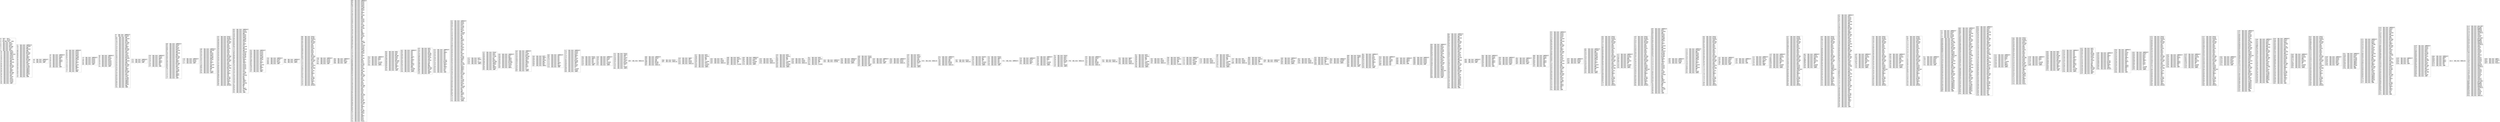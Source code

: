 digraph "graph.cfg.gv" {
	subgraph global {
		node [fontname=Courier fontsize=30.0 rank=same shape=box]
		block_0 [label="0: %00 = #0x1\l2: %01 = #0x40\l4: MSTORE(%01, %00)\l5: [NO_SSA] DUP1\l6: [NO_SSA] PUSH1\l8: [NO_SSA] DUP2\l9: [NO_SSA] MSTORE\la: [NO_SSA] PUSH1\lc: [NO_SSA] ADD\ld: [NO_SSA] PUSH2\l10: [NO_SSA] PUSH1\l12: [NO_SSA] SWAP2\l13: [NO_SSA] CODECOPY\l14: [NO_SSA] PUSH1\l16: [NO_SSA] PUSH1\l18: [NO_SSA] DUP12\l19: [NO_SSA] PUSH20\l2e: [NO_SSA] AND\l2f: [NO_SSA] PUSH20\l44: [NO_SSA] AND\l45: [NO_SSA] DUP2\l46: [NO_SSA] MSTORE\l47: [NO_SSA] PUSH1\l49: [NO_SSA] ADD\l4a: [NO_SSA] SWAP1\l4b: [NO_SSA] DUP2\l4c: [NO_SSA] MSTORE\l4d: [NO_SSA] PUSH1\l4f: [NO_SSA] ADD\l50: [NO_SSA] PUSH1\l52: [NO_SSA] SHA3\l53: [NO_SSA] PUSH1\l55: [NO_SSA] PUSH2\l58: [NO_SSA] PUSH2\l5b: [NO_SSA] JUMP\l"]
		block_5c [label="5c: [NO_SSA] JUMPDEST\l5d: [NO_SSA] PUSH20\l72: [NO_SSA] AND\l73: [NO_SSA] PUSH20\l88: [NO_SSA] AND\l89: [NO_SSA] DUP2\l8a: [NO_SSA] MSTORE\l8b: [NO_SSA] PUSH1\l8d: [NO_SSA] ADD\l8e: [NO_SSA] SWAP1\l8f: [NO_SSA] DUP2\l90: [NO_SSA] MSTORE\l91: [NO_SSA] PUSH1\l93: [NO_SSA] ADD\l94: [NO_SSA] PUSH1\l96: [NO_SSA] SHA3\l97: [NO_SSA] SLOAD\l98: [NO_SSA] PUSH2\l9b: [NO_SSA] SWAP1\l9c: [NO_SSA] SWAP3\l9d: [NO_SSA] SWAP2\l9e: [NO_SSA] SWAP1\l9f: [NO_SSA] PUSH4\la4: [NO_SSA] AND\la5: [NO_SSA] JUMP\l"]
		block_a6 [label="a6: [NO_SSA] JUMPDEST\la7: [NO_SSA] PUSH2\laa: [NO_SSA] JUMP\l"]
		block_ab [label="ab: [NO_SSA] JUMPDEST\lac: [NO_SSA] PUSH1\lae: [NO_SSA] SWAP1\laf: [NO_SSA] POP\lb0: [NO_SSA] SWAP4\lb1: [NO_SSA] SWAP3\lb2: [NO_SSA] POP\lb3: [NO_SSA] POP\lb4: [NO_SSA] POP\lb5: [NO_SSA] JUMP\l"]
		block_b6 [label="b6: [NO_SSA] JUMPDEST\lb7: [NO_SSA] PUSH1\lb9: [NO_SSA] PUSH1\lbb: [NO_SSA] PUSH1\lbd: [NO_SSA] SWAP1\lbe: [NO_SSA] SLOAD\lbf: [NO_SSA] SWAP1\lc0: [NO_SSA] PUSH2\lc3: [NO_SSA] EXP\lc4: [NO_SSA] SWAP1\lc5: [NO_SSA] DIV\lc6: [NO_SSA] PUSH1\lc8: [NO_SSA] AND\lc9: [NO_SSA] SWAP1\lca: [NO_SSA] POP\lcb: [NO_SSA] SWAP1\lcc: [NO_SSA] JUMP\l"]
		block_cd [label="cd: [NO_SSA] JUMPDEST\lce: [NO_SSA] PUSH1\ld0: [NO_SSA] PUSH2\ld3: [NO_SSA] PUSH2\ld6: [NO_SSA] PUSH2\ld9: [NO_SSA] JUMP\l"]
		block_da [label="da: [NO_SSA] JUMPDEST\ldb: [NO_SSA] DUP5\ldc: [NO_SSA] PUSH2\ldf: [NO_SSA] DUP6\le0: [NO_SSA] PUSH1\le2: [NO_SSA] PUSH1\le4: [NO_SSA] PUSH2\le7: [NO_SSA] PUSH2\lea: [NO_SSA] JUMP\l"]
		block_eb [label="eb: [NO_SSA] JUMPDEST\lec: [NO_SSA] PUSH20\l101: [NO_SSA] AND\l102: [NO_SSA] PUSH20\l117: [NO_SSA] AND\l118: [NO_SSA] DUP2\l119: [NO_SSA] MSTORE\l11a: [NO_SSA] PUSH1\l11c: [NO_SSA] ADD\l11d: [NO_SSA] SWAP1\l11e: [NO_SSA] DUP2\l11f: [NO_SSA] MSTORE\l120: [NO_SSA] PUSH1\l122: [NO_SSA] ADD\l123: [NO_SSA] PUSH1\l125: [NO_SSA] SHA3\l126: [NO_SSA] PUSH1\l128: [NO_SSA] DUP10\l129: [NO_SSA] PUSH20\l13e: [NO_SSA] AND\l13f: [NO_SSA] PUSH20\l154: [NO_SSA] AND\l155: [NO_SSA] DUP2\l156: [NO_SSA] MSTORE\l157: [NO_SSA] PUSH1\l159: [NO_SSA] ADD\l15a: [NO_SSA] SWAP1\l15b: [NO_SSA] DUP2\l15c: [NO_SSA] MSTORE\l15d: [NO_SSA] PUSH1\l15f: [NO_SSA] ADD\l160: [NO_SSA] PUSH1\l162: [NO_SSA] SHA3\l163: [NO_SSA] SLOAD\l164: [NO_SSA] PUSH2\l167: [NO_SSA] SWAP1\l168: [NO_SSA] SWAP2\l169: [NO_SSA] SWAP1\l16a: [NO_SSA] PUSH4\l16f: [NO_SSA] AND\l170: [NO_SSA] JUMP\l"]
		block_171 [label="171: [NO_SSA] JUMPDEST\l172: [NO_SSA] PUSH2\l175: [NO_SSA] JUMP\l"]
		block_176 [label="176: [NO_SSA] JUMPDEST\l177: [NO_SSA] PUSH1\l179: [NO_SSA] SWAP1\l17a: [NO_SSA] POP\l17b: [NO_SSA] SWAP3\l17c: [NO_SSA] SWAP2\l17d: [NO_SSA] POP\l17e: [NO_SSA] POP\l17f: [NO_SSA] JUMP\l"]
		block_180 [label="180: [NO_SSA] JUMPDEST\l181: [NO_SSA] PUSH1\l183: [NO_SSA] DUP1\l184: [NO_SSA] PUSH1\l186: [NO_SSA] DUP4\l187: [NO_SSA] PUSH20\l19c: [NO_SSA] AND\l19d: [NO_SSA] PUSH20\l1b2: [NO_SSA] AND\l1b3: [NO_SSA] DUP2\l1b4: [NO_SSA] MSTORE\l1b5: [NO_SSA] PUSH1\l1b7: [NO_SSA] ADD\l1b8: [NO_SSA] SWAP1\l1b9: [NO_SSA] DUP2\l1ba: [NO_SSA] MSTORE\l1bb: [NO_SSA] PUSH1\l1bd: [NO_SSA] ADD\l1be: [NO_SSA] PUSH1\l1c0: [NO_SSA] SHA3\l1c1: [NO_SSA] SLOAD\l1c2: [NO_SSA] SWAP1\l1c3: [NO_SSA] POP\l1c4: [NO_SSA] SWAP2\l1c5: [NO_SSA] SWAP1\l1c6: [NO_SSA] POP\l1c7: [NO_SSA] JUMP\l"]
		block_1c8 [label="1c8: [NO_SSA] JUMPDEST\l1c9: [NO_SSA] PUSH2\l1cc: [NO_SSA] PUSH2\l1cf: [NO_SSA] JUMP\l"]
		block_1d0 [label="1d0: [NO_SSA] JUMPDEST\l1d1: [NO_SSA] PUSH20\l1e6: [NO_SSA] AND\l1e7: [NO_SSA] PUSH1\l1e9: [NO_SSA] PUSH1\l1eb: [NO_SSA] SWAP1\l1ec: [NO_SSA] SLOAD\l1ed: [NO_SSA] SWAP1\l1ee: [NO_SSA] PUSH2\l1f1: [NO_SSA] EXP\l1f2: [NO_SSA] SWAP1\l1f3: [NO_SSA] DIV\l1f4: [NO_SSA] PUSH20\l209: [NO_SSA] AND\l20a: [NO_SSA] PUSH20\l21f: [NO_SSA] AND\l220: [NO_SSA] EQ\l221: [NO_SSA] PUSH2\l224: [NO_SSA] JUMPI\l"]
		block_225 [label="225: [NO_SSA] PUSH1\l227: [NO_SSA] MLOAD\l228: [NO_SSA] PUSH32\l249: [NO_SSA] DUP2\l24a: [NO_SSA] MSTORE\l24b: [NO_SSA] PUSH1\l24d: [NO_SSA] ADD\l24e: [NO_SSA] DUP1\l24f: [NO_SSA] DUP1\l250: [NO_SSA] PUSH1\l252: [NO_SSA] ADD\l253: [NO_SSA] DUP3\l254: [NO_SSA] DUP2\l255: [NO_SSA] SUB\l256: [NO_SSA] DUP3\l257: [NO_SSA] MSTORE\l258: [NO_SSA] PUSH1\l25a: [NO_SSA] DUP2\l25b: [NO_SSA] MSTORE\l25c: [NO_SSA] PUSH1\l25e: [NO_SSA] ADD\l25f: [NO_SSA] DUP1\l260: [NO_SSA] PUSH32\l281: [NO_SSA] DUP2\l282: [NO_SSA] MSTORE\l283: [NO_SSA] POP\l284: [NO_SSA] PUSH1\l286: [NO_SSA] ADD\l287: [NO_SSA] SWAP2\l288: [NO_SSA] POP\l289: [NO_SSA] POP\l28a: [NO_SSA] PUSH1\l28c: [NO_SSA] MLOAD\l28d: [NO_SSA] DUP1\l28e: [NO_SSA] SWAP2\l28f: [NO_SSA] SUB\l290: [NO_SSA] SWAP1\l291: [NO_SSA] REVERT\l"]
		block_292 [label="292: [NO_SSA] JUMPDEST\l293: [NO_SSA] PUSH1\l295: [NO_SSA] PUSH20\l2aa: [NO_SSA] AND\l2ab: [NO_SSA] PUSH1\l2ad: [NO_SSA] PUSH1\l2af: [NO_SSA] SWAP1\l2b0: [NO_SSA] SLOAD\l2b1: [NO_SSA] SWAP1\l2b2: [NO_SSA] PUSH2\l2b5: [NO_SSA] EXP\l2b6: [NO_SSA] SWAP1\l2b7: [NO_SSA] DIV\l2b8: [NO_SSA] PUSH20\l2cd: [NO_SSA] AND\l2ce: [NO_SSA] PUSH20\l2e3: [NO_SSA] AND\l2e4: [NO_SSA] PUSH32\l305: [NO_SSA] PUSH1\l307: [NO_SSA] MLOAD\l308: [NO_SSA] PUSH1\l30a: [NO_SSA] MLOAD\l30b: [NO_SSA] DUP1\l30c: [NO_SSA] SWAP2\l30d: [NO_SSA] SUB\l30e: [NO_SSA] SWAP1\l30f: [NO_SSA] LOG3\l310: [NO_SSA] PUSH1\l312: [NO_SSA] PUSH1\l314: [NO_SSA] PUSH1\l316: [NO_SSA] PUSH2\l319: [NO_SSA] EXP\l31a: [NO_SSA] DUP2\l31b: [NO_SSA] SLOAD\l31c: [NO_SSA] DUP2\l31d: [NO_SSA] PUSH20\l332: [NO_SSA] MUL\l333: [NO_SSA] NOT\l334: [NO_SSA] AND\l335: [NO_SSA] SWAP1\l336: [NO_SSA] DUP4\l337: [NO_SSA] PUSH20\l34c: [NO_SSA] AND\l34d: [NO_SSA] MUL\l34e: [NO_SSA] OR\l34f: [NO_SSA] SWAP1\l350: [NO_SSA] SSTORE\l351: [NO_SSA] POP\l352: [NO_SSA] JUMP\l"]
		block_353 [label="353: [NO_SSA] JUMPDEST\l354: [NO_SSA] PUSH1\l356: [NO_SSA] PUSH1\l358: [NO_SSA] PUSH1\l35a: [NO_SSA] SWAP1\l35b: [NO_SSA] SLOAD\l35c: [NO_SSA] SWAP1\l35d: [NO_SSA] PUSH2\l360: [NO_SSA] EXP\l361: [NO_SSA] SWAP1\l362: [NO_SSA] DIV\l363: [NO_SSA] PUSH20\l378: [NO_SSA] AND\l379: [NO_SSA] SWAP1\l37a: [NO_SSA] POP\l37b: [NO_SSA] SWAP1\l37c: [NO_SSA] JUMP\l"]
		block_37d [label="37d: [NO_SSA] JUMPDEST\l37e: [NO_SSA] PUSH2\l381: [NO_SSA] DUP3\l382: [NO_SSA] PUSH2\l385: [NO_SSA] JUMP\l"]
		block_386 [label="386: [NO_SSA] JUMPDEST\l387: [NO_SSA] PUSH2\l38a: [NO_SSA] JUMPI\l"]
		block_38b [label="38b: [NO_SSA] PUSH1\l38d: [NO_SSA] MLOAD\l38e: [NO_SSA] PUSH32\l3af: [NO_SSA] DUP2\l3b0: [NO_SSA] MSTORE\l3b1: [NO_SSA] PUSH1\l3b3: [NO_SSA] ADD\l3b4: [NO_SSA] DUP1\l3b5: [NO_SSA] DUP1\l3b6: [NO_SSA] PUSH1\l3b8: [NO_SSA] ADD\l3b9: [NO_SSA] DUP3\l3ba: [NO_SSA] DUP2\l3bb: [NO_SSA] SUB\l3bc: [NO_SSA] DUP3\l3bd: [NO_SSA] MSTORE\l3be: [NO_SSA] PUSH1\l3c0: [NO_SSA] DUP2\l3c1: [NO_SSA] MSTORE\l3c2: [NO_SSA] PUSH1\l3c4: [NO_SSA] ADD\l3c5: [NO_SSA] DUP1\l3c6: [NO_SSA] PUSH32\l3e7: [NO_SSA] DUP2\l3e8: [NO_SSA] MSTORE\l3e9: [NO_SSA] POP\l3ea: [NO_SSA] PUSH1\l3ec: [NO_SSA] ADD\l3ed: [NO_SSA] SWAP2\l3ee: [NO_SSA] POP\l3ef: [NO_SSA] POP\l3f0: [NO_SSA] PUSH1\l3f2: [NO_SSA] MLOAD\l3f3: [NO_SSA] DUP1\l3f4: [NO_SSA] SWAP2\l3f5: [NO_SSA] SUB\l3f6: [NO_SSA] SWAP1\l3f7: [NO_SSA] REVERT\l"]
		block_3f8 [label="3f8: [NO_SSA] JUMPDEST\l3f9: [NO_SSA] PUSH2\l3fc: [NO_SSA] PUSH2\l3ff: [NO_SSA] PUSH2\l402: [NO_SSA] JUMP\l"]
		block_403 [label="403: [NO_SSA] JUMPDEST\l404: [NO_SSA] DUP3\l405: [NO_SSA] PUSH2\l408: [NO_SSA] JUMP\l"]
		block_409 [label="409: [NO_SSA] JUMPDEST\l40a: [NO_SSA] PUSH1\l40c: [NO_SSA] PUSH1\l40e: [NO_SSA] PUSH1\l410: [NO_SSA] SWAP1\l411: [NO_SSA] SLOAD\l412: [NO_SSA] SWAP1\l413: [NO_SSA] PUSH2\l416: [NO_SSA] EXP\l417: [NO_SSA] SWAP1\l418: [NO_SSA] DIV\l419: [NO_SSA] PUSH8\l422: [NO_SSA] AND\l423: [NO_SSA] ADD\l424: [NO_SSA] PUSH1\l426: [NO_SSA] PUSH1\l428: [NO_SSA] PUSH2\l42b: [NO_SSA] EXP\l42c: [NO_SSA] DUP2\l42d: [NO_SSA] SLOAD\l42e: [NO_SSA] DUP2\l42f: [NO_SSA] PUSH8\l438: [NO_SSA] MUL\l439: [NO_SSA] NOT\l43a: [NO_SSA] AND\l43b: [NO_SSA] SWAP1\l43c: [NO_SSA] DUP4\l43d: [NO_SSA] PUSH8\l446: [NO_SSA] AND\l447: [NO_SSA] MUL\l448: [NO_SSA] OR\l449: [NO_SSA] SWAP1\l44a: [NO_SSA] SSTORE\l44b: [NO_SSA] POP\l44c: [NO_SSA] PUSH32\l46d: [NO_SSA] PUSH1\l46f: [NO_SSA] PUSH1\l471: [NO_SSA] SWAP1\l472: [NO_SSA] SLOAD\l473: [NO_SSA] SWAP1\l474: [NO_SSA] PUSH2\l477: [NO_SSA] EXP\l478: [NO_SSA] SWAP1\l479: [NO_SSA] DIV\l47a: [NO_SSA] PUSH8\l483: [NO_SSA] AND\l484: [NO_SSA] DUP4\l485: [NO_SSA] DUP4\l486: [NO_SSA] PUSH1\l488: [NO_SSA] MLOAD\l489: [NO_SSA] DUP1\l48a: [NO_SSA] DUP5\l48b: [NO_SSA] PUSH8\l494: [NO_SSA] AND\l495: [NO_SSA] PUSH8\l49e: [NO_SSA] AND\l49f: [NO_SSA] DUP2\l4a0: [NO_SSA] MSTORE\l4a1: [NO_SSA] PUSH1\l4a3: [NO_SSA] ADD\l4a4: [NO_SSA] DUP1\l4a5: [NO_SSA] PUSH1\l4a7: [NO_SSA] ADD\l4a8: [NO_SSA] DUP4\l4a9: [NO_SSA] DUP2\l4aa: [NO_SSA] MSTORE\l4ab: [NO_SSA] PUSH1\l4ad: [NO_SSA] ADD\l4ae: [NO_SSA] DUP3\l4af: [NO_SSA] DUP2\l4b0: [NO_SSA] SUB\l4b1: [NO_SSA] DUP3\l4b2: [NO_SSA] MSTORE\l4b3: [NO_SSA] DUP5\l4b4: [NO_SSA] DUP2\l4b5: [NO_SSA] DUP2\l4b6: [NO_SSA] MLOAD\l4b7: [NO_SSA] DUP2\l4b8: [NO_SSA] MSTORE\l4b9: [NO_SSA] PUSH1\l4bb: [NO_SSA] ADD\l4bc: [NO_SSA] SWAP2\l4bd: [NO_SSA] POP\l4be: [NO_SSA] DUP1\l4bf: [NO_SSA] MLOAD\l4c0: [NO_SSA] SWAP1\l4c1: [NO_SSA] PUSH1\l4c3: [NO_SSA] ADD\l4c4: [NO_SSA] SWAP1\l4c5: [NO_SSA] DUP1\l4c6: [NO_SSA] DUP4\l4c7: [NO_SSA] DUP4\l4c8: [NO_SSA] PUSH1\l"]
		block_4ca [label="4ca: [NO_SSA] JUMPDEST\l4cb: [NO_SSA] DUP4\l4cc: [NO_SSA] DUP2\l4cd: [NO_SSA] LT\l4ce: [NO_SSA] ISZERO\l4cf: [NO_SSA] PUSH2\l4d2: [NO_SSA] JUMPI\l"]
		block_4d3 [label="4d3: [NO_SSA] DUP1\l4d4: [NO_SSA] DUP3\l4d5: [NO_SSA] ADD\l4d6: [NO_SSA] MLOAD\l4d7: [NO_SSA] DUP2\l4d8: [NO_SSA] DUP5\l4d9: [NO_SSA] ADD\l4da: [NO_SSA] MSTORE\l4db: [NO_SSA] PUSH1\l4dd: [NO_SSA] DUP2\l4de: [NO_SSA] ADD\l4df: [NO_SSA] SWAP1\l4e0: [NO_SSA] POP\l4e1: [NO_SSA] PUSH2\l4e4: [NO_SSA] JUMP\l"]
		block_4e5 [label="4e5: [NO_SSA] JUMPDEST\l4e6: [NO_SSA] POP\l4e7: [NO_SSA] POP\l4e8: [NO_SSA] POP\l4e9: [NO_SSA] POP\l4ea: [NO_SSA] SWAP1\l4eb: [NO_SSA] POP\l4ec: [NO_SSA] SWAP1\l4ed: [NO_SSA] DUP2\l4ee: [NO_SSA] ADD\l4ef: [NO_SSA] SWAP1\l4f0: [NO_SSA] PUSH1\l4f2: [NO_SSA] AND\l4f3: [NO_SSA] DUP1\l4f4: [NO_SSA] ISZERO\l4f5: [NO_SSA] PUSH2\l4f8: [NO_SSA] JUMPI\l"]
		block_4f9 [label="4f9: [NO_SSA] DUP1\l4fa: [NO_SSA] DUP3\l4fb: [NO_SSA] SUB\l4fc: [NO_SSA] DUP1\l4fd: [NO_SSA] MLOAD\l4fe: [NO_SSA] PUSH1\l500: [NO_SSA] DUP4\l501: [NO_SSA] PUSH1\l503: [NO_SSA] SUB\l504: [NO_SSA] PUSH2\l507: [NO_SSA] EXP\l508: [NO_SSA] SUB\l509: [NO_SSA] NOT\l50a: [NO_SSA] AND\l50b: [NO_SSA] DUP2\l50c: [NO_SSA] MSTORE\l50d: [NO_SSA] PUSH1\l50f: [NO_SSA] ADD\l510: [NO_SSA] SWAP2\l511: [NO_SSA] POP\l"]
		block_512 [label="512: [NO_SSA] JUMPDEST\l513: [NO_SSA] POP\l514: [NO_SSA] SWAP5\l515: [NO_SSA] POP\l516: [NO_SSA] POP\l517: [NO_SSA] POP\l518: [NO_SSA] POP\l519: [NO_SSA] POP\l51a: [NO_SSA] PUSH1\l51c: [NO_SSA] MLOAD\l51d: [NO_SSA] DUP1\l51e: [NO_SSA] SWAP2\l51f: [NO_SSA] SUB\l520: [NO_SSA] SWAP1\l521: [NO_SSA] LOG1\l522: [NO_SSA] POP\l523: [NO_SSA] POP\l524: [NO_SSA] JUMP\l"]
		block_525 [label="525: [NO_SSA] JUMPDEST\l526: [NO_SSA] PUSH1\l528: [NO_SSA] PUSH1\l52a: [NO_SSA] DUP1\l52b: [NO_SSA] SLOAD\l52c: [NO_SSA] PUSH1\l52e: [NO_SSA] DUP2\l52f: [NO_SSA] PUSH1\l531: [NO_SSA] AND\l532: [NO_SSA] ISZERO\l533: [NO_SSA] PUSH2\l536: [NO_SSA] MUL\l537: [NO_SSA] SUB\l538: [NO_SSA] AND\l539: [NO_SSA] PUSH1\l53b: [NO_SSA] SWAP1\l53c: [NO_SSA] DIV\l53d: [NO_SSA] DUP1\l53e: [NO_SSA] PUSH1\l540: [NO_SSA] ADD\l541: [NO_SSA] PUSH1\l543: [NO_SSA] DUP1\l544: [NO_SSA] SWAP2\l545: [NO_SSA] DIV\l546: [NO_SSA] MUL\l547: [NO_SSA] PUSH1\l549: [NO_SSA] ADD\l54a: [NO_SSA] PUSH1\l54c: [NO_SSA] MLOAD\l54d: [NO_SSA] SWAP1\l54e: [NO_SSA] DUP2\l54f: [NO_SSA] ADD\l550: [NO_SSA] PUSH1\l552: [NO_SSA] MSTORE\l553: [NO_SSA] DUP1\l554: [NO_SSA] SWAP3\l555: [NO_SSA] SWAP2\l556: [NO_SSA] SWAP1\l557: [NO_SSA] DUP2\l558: [NO_SSA] DUP2\l559: [NO_SSA] MSTORE\l55a: [NO_SSA] PUSH1\l55c: [NO_SSA] ADD\l55d: [NO_SSA] DUP3\l55e: [NO_SSA] DUP1\l55f: [NO_SSA] SLOAD\l560: [NO_SSA] PUSH1\l562: [NO_SSA] DUP2\l563: [NO_SSA] PUSH1\l565: [NO_SSA] AND\l566: [NO_SSA] ISZERO\l567: [NO_SSA] PUSH2\l56a: [NO_SSA] MUL\l56b: [NO_SSA] SUB\l56c: [NO_SSA] AND\l56d: [NO_SSA] PUSH1\l56f: [NO_SSA] SWAP1\l570: [NO_SSA] DIV\l571: [NO_SSA] DUP1\l572: [NO_SSA] ISZERO\l573: [NO_SSA] PUSH2\l576: [NO_SSA] JUMPI\l"]
		block_577 [label="577: [NO_SSA] DUP1\l578: [NO_SSA] PUSH1\l57a: [NO_SSA] LT\l57b: [NO_SSA] PUSH2\l57e: [NO_SSA] JUMPI\l"]
		block_57f [label="57f: [NO_SSA] PUSH2\l582: [NO_SSA] DUP1\l583: [NO_SSA] DUP4\l584: [NO_SSA] SLOAD\l585: [NO_SSA] DIV\l586: [NO_SSA] MUL\l587: [NO_SSA] DUP4\l588: [NO_SSA] MSTORE\l589: [NO_SSA] SWAP2\l58a: [NO_SSA] PUSH1\l58c: [NO_SSA] ADD\l58d: [NO_SSA] SWAP2\l58e: [NO_SSA] PUSH2\l591: [NO_SSA] JUMP\l"]
		block_592 [label="592: [NO_SSA] JUMPDEST\l593: [NO_SSA] DUP3\l594: [NO_SSA] ADD\l595: [NO_SSA] SWAP2\l596: [NO_SSA] SWAP1\l597: [NO_SSA] PUSH1\l599: [NO_SSA] MSTORE\l59a: [NO_SSA] PUSH1\l59c: [NO_SSA] PUSH1\l59e: [NO_SSA] SHA3\l59f: [NO_SSA] SWAP1\l"]
		block_5a0 [label="5a0: [NO_SSA] JUMPDEST\l5a1: [NO_SSA] DUP2\l5a2: [NO_SSA] SLOAD\l5a3: [NO_SSA] DUP2\l5a4: [NO_SSA] MSTORE\l5a5: [NO_SSA] SWAP1\l5a6: [NO_SSA] PUSH1\l5a8: [NO_SSA] ADD\l5a9: [NO_SSA] SWAP1\l5aa: [NO_SSA] PUSH1\l5ac: [NO_SSA] ADD\l5ad: [NO_SSA] DUP1\l5ae: [NO_SSA] DUP4\l5af: [NO_SSA] GT\l5b0: [NO_SSA] PUSH2\l5b3: [NO_SSA] JUMPI\l"]
		block_5b4 [label="5b4: [NO_SSA] DUP3\l5b5: [NO_SSA] SWAP1\l5b6: [NO_SSA] SUB\l5b7: [NO_SSA] PUSH1\l5b9: [NO_SSA] AND\l5ba: [NO_SSA] DUP3\l5bb: [NO_SSA] ADD\l5bc: [NO_SSA] SWAP2\l"]
		block_5bd [label="5bd: [NO_SSA] JUMPDEST\l5be: [NO_SSA] POP\l5bf: [NO_SSA] POP\l5c0: [NO_SSA] POP\l5c1: [NO_SSA] POP\l5c2: [NO_SSA] POP\l5c3: [NO_SSA] SWAP1\l5c4: [NO_SSA] POP\l5c5: [NO_SSA] SWAP1\l5c6: [NO_SSA] JUMP\l"]
		block_5c7 [label="5c7: [NO_SSA] JUMPDEST\l5c8: [NO_SSA] PUSH1\l5ca: [NO_SSA] PUSH1\l5cc: [NO_SSA] DUP3\l5cd: [NO_SSA] SWAP1\l5ce: [NO_SSA] POP\l5cf: [NO_SSA] PUSH1\l5d1: [NO_SSA] DUP2\l5d2: [NO_SSA] MLOAD\l5d3: [NO_SSA] SWAP1\l5d4: [NO_SSA] POP\l5d5: [NO_SSA] PUSH1\l5d7: [NO_SSA] DUP2\l5d8: [NO_SSA] GT\l5d9: [NO_SSA] ISZERO\l5da: [NO_SSA] PUSH2\l5dd: [NO_SSA] JUMPI\l"]
		block_5de [label="5de: [NO_SSA] PUSH1\l5e0: [NO_SSA] SWAP3\l5e1: [NO_SSA] POP\l5e2: [NO_SSA] POP\l5e3: [NO_SSA] POP\l5e4: [NO_SSA] PUSH2\l5e7: [NO_SSA] JUMP\l"]
		block_5e8 [label="5e8: [NO_SSA] JUMPDEST\l5e9: [NO_SSA] PUSH1\l5eb: [NO_SSA] DUP2\l5ec: [NO_SSA] EQ\l5ed: [NO_SSA] ISZERO\l5ee: [NO_SSA] PUSH2\l5f1: [NO_SSA] JUMPI\l"]
		block_5f2 [label="5f2: [NO_SSA] PUSH1\l5f4: [NO_SSA] SWAP1\l5f5: [NO_SSA] POP\l5f6: [NO_SSA] PUSH1\l5f8: [NO_SSA] DUP3\l5f9: [NO_SSA] PUSH1\l5fb: [NO_SSA] DUP2\l5fc: [NO_SSA] MLOAD\l5fd: [NO_SSA] DUP2\l5fe: [NO_SSA] LT\l5ff: [NO_SSA] PUSH2\l602: [NO_SSA] JUMPI\l"]
		block_603 [label="603: [NO_SSA] INVALID\l"]
		block_604 [label="604: [NO_SSA] JUMPDEST\l605: [NO_SSA] PUSH1\l607: [NO_SSA] ADD\l608: [NO_SSA] ADD\l609: [NO_SSA] MLOAD\l60a: [NO_SSA] PUSH1\l60c: [NO_SSA] INVALID\l"]
		block_60d [label="60d: [NO_SSA] PUSH1\l60f: [NO_SSA] INVALID\l"]
		block_610 [label="610: [NO_SSA] SWAP1\l611: [NO_SSA] POP\l612: [NO_SSA] PUSH1\l614: [NO_SSA] PUSH1\l616: [NO_SSA] INVALID\l"]
		block_617 [label="617: [NO_SSA] DUP2\l618: [NO_SSA] PUSH31\l638: [NO_SSA] NOT\l639: [NO_SSA] AND\l63a: [NO_SSA] LT\l63b: [NO_SSA] ISZERO\l63c: [NO_SSA] DUP1\l63d: [NO_SSA] ISZERO\l63e: [NO_SSA] PUSH2\l641: [NO_SSA] JUMPI\l"]
		block_642 [label="642: [NO_SSA] POP\l643: [NO_SSA] PUSH1\l645: [NO_SSA] PUSH1\l647: [NO_SSA] INVALID\l"]
		block_648 [label="648: [NO_SSA] DUP2\l649: [NO_SSA] PUSH31\l669: [NO_SSA] NOT\l66a: [NO_SSA] AND\l66b: [NO_SSA] GT\l66c: [NO_SSA] ISZERO\l"]
		block_66d [label="66d: [NO_SSA] JUMPDEST\l66e: [NO_SSA] ISZERO\l66f: [NO_SSA] DUP1\l670: [NO_SSA] ISZERO\l671: [NO_SSA] PUSH2\l674: [NO_SSA] JUMPI\l"]
		block_675 [label="675: [NO_SSA] POP\l676: [NO_SSA] PUSH1\l678: [NO_SSA] PUSH1\l67a: [NO_SSA] INVALID\l"]
		block_67b [label="67b: [NO_SSA] DUP2\l67c: [NO_SSA] PUSH31\l69c: [NO_SSA] NOT\l69d: [NO_SSA] AND\l69e: [NO_SSA] LT\l69f: [NO_SSA] ISZERO\l6a0: [NO_SSA] DUP1\l6a1: [NO_SSA] ISZERO\l6a2: [NO_SSA] PUSH2\l6a5: [NO_SSA] JUMPI\l"]
		block_6a6 [label="6a6: [NO_SSA] POP\l6a7: [NO_SSA] PUSH1\l6a9: [NO_SSA] PUSH1\l6ab: [NO_SSA] INVALID\l"]
		block_6ac [label="6ac: [NO_SSA] DUP2\l6ad: [NO_SSA] PUSH31\l6cd: [NO_SSA] NOT\l6ce: [NO_SSA] AND\l6cf: [NO_SSA] GT\l6d0: [NO_SSA] ISZERO\l"]
		block_6d1 [label="6d1: [NO_SSA] JUMPDEST\l6d2: [NO_SSA] ISZERO\l"]
		block_6d3 [label="6d3: [NO_SSA] JUMPDEST\l6d4: [NO_SSA] ISZERO\l6d5: [NO_SSA] PUSH2\l6d8: [NO_SSA] JUMPI\l"]
		block_6d9 [label="6d9: [NO_SSA] PUSH1\l6db: [NO_SSA] SWAP4\l6dc: [NO_SSA] POP\l6dd: [NO_SSA] POP\l6de: [NO_SSA] POP\l6df: [NO_SSA] POP\l6e0: [NO_SSA] PUSH2\l6e3: [NO_SSA] JUMP\l"]
		block_6e4 [label="6e4: [NO_SSA] JUMPDEST\l6e5: [NO_SSA] POP\l6e6: [NO_SSA] PUSH2\l6e9: [NO_SSA] JUMP\l"]
		block_6ea [label="6ea: [NO_SSA] JUMPDEST\l6eb: [NO_SSA] PUSH1\l6ed: [NO_SSA] PUSH1\l6ef: [NO_SSA] INVALID\l"]
		block_6f0 [label="6f0: [NO_SSA] DUP3\l6f1: [NO_SSA] PUSH1\l6f3: [NO_SSA] DUP4\l6f4: [NO_SSA] SUB\l6f5: [NO_SSA] DUP2\l6f6: [NO_SSA] MLOAD\l6f7: [NO_SSA] DUP2\l6f8: [NO_SSA] LT\l6f9: [NO_SSA] PUSH2\l6fc: [NO_SSA] JUMPI\l"]
		block_6fd [label="6fd: [NO_SSA] INVALID\l"]
		block_6fe [label="6fe: [NO_SSA] JUMPDEST\l6ff: [NO_SSA] PUSH1\l701: [NO_SSA] ADD\l702: [NO_SSA] ADD\l703: [NO_SSA] MLOAD\l704: [NO_SSA] PUSH1\l706: [NO_SSA] INVALID\l"]
		block_707 [label="707: [NO_SSA] PUSH1\l709: [NO_SSA] INVALID\l"]
		block_70a [label="70a: [NO_SSA] PUSH31\l72a: [NO_SSA] NOT\l72b: [NO_SSA] AND\l72c: [NO_SSA] EQ\l72d: [NO_SSA] ISZERO\l72e: [NO_SSA] PUSH2\l731: [NO_SSA] JUMPI\l"]
		block_732 [label="732: [NO_SSA] PUSH1\l734: [NO_SSA] SWAP3\l735: [NO_SSA] POP\l736: [NO_SSA] POP\l737: [NO_SSA] POP\l738: [NO_SSA] PUSH2\l73b: [NO_SSA] JUMP\l"]
		block_73c [label="73c: [NO_SSA] JUMPDEST\l"]
		block_73d [label="73d: [NO_SSA] JUMPDEST\l73e: [NO_SSA] PUSH1\l740: [NO_SSA] DUP1\l741: [NO_SSA] SWAP1\l742: [NO_SSA] POP\l"]
		block_743 [label="743: [NO_SSA] JUMPDEST\l744: [NO_SSA] DUP2\l745: [NO_SSA] DUP2\l746: [NO_SSA] LT\l747: [NO_SSA] ISZERO\l748: [NO_SSA] PUSH2\l74b: [NO_SSA] JUMPI\l"]
		block_74c [label="74c: [NO_SSA] PUSH1\l74e: [NO_SSA] DUP4\l74f: [NO_SSA] DUP3\l750: [NO_SSA] DUP2\l751: [NO_SSA] MLOAD\l752: [NO_SSA] DUP2\l753: [NO_SSA] LT\l754: [NO_SSA] PUSH2\l757: [NO_SSA] JUMPI\l"]
		block_758 [label="758: [NO_SSA] INVALID\l"]
		block_759 [label="759: [NO_SSA] JUMPDEST\l75a: [NO_SSA] PUSH1\l75c: [NO_SSA] ADD\l75d: [NO_SSA] ADD\l75e: [NO_SSA] MLOAD\l75f: [NO_SSA] PUSH1\l761: [NO_SSA] INVALID\l"]
		block_762 [label="762: [NO_SSA] PUSH1\l764: [NO_SSA] INVALID\l"]
		block_765 [label="765: [NO_SSA] SWAP1\l766: [NO_SSA] POP\l767: [NO_SSA] PUSH1\l769: [NO_SSA] PUSH1\l76b: [NO_SSA] INVALID\l"]
		block_76c [label="76c: [NO_SSA] DUP2\l76d: [NO_SSA] PUSH31\l78d: [NO_SSA] NOT\l78e: [NO_SSA] AND\l78f: [NO_SSA] LT\l790: [NO_SSA] ISZERO\l791: [NO_SSA] DUP1\l792: [NO_SSA] ISZERO\l793: [NO_SSA] PUSH2\l796: [NO_SSA] JUMPI\l"]
		block_797 [label="797: [NO_SSA] POP\l798: [NO_SSA] PUSH1\l79a: [NO_SSA] PUSH1\l79c: [NO_SSA] INVALID\l"]
		block_79d [label="79d: [NO_SSA] DUP2\l79e: [NO_SSA] PUSH31\l7be: [NO_SSA] NOT\l7bf: [NO_SSA] AND\l7c0: [NO_SSA] GT\l7c1: [NO_SSA] ISZERO\l"]
		block_7c2 [label="7c2: [NO_SSA] JUMPDEST\l7c3: [NO_SSA] ISZERO\l7c4: [NO_SSA] DUP1\l7c5: [NO_SSA] ISZERO\l7c6: [NO_SSA] PUSH2\l7c9: [NO_SSA] JUMPI\l"]
		block_7ca [label="7ca: [NO_SSA] POP\l7cb: [NO_SSA] PUSH1\l7cd: [NO_SSA] PUSH1\l7cf: [NO_SSA] INVALID\l"]
		block_7d0 [label="7d0: [NO_SSA] DUP2\l7d1: [NO_SSA] PUSH31\l7f1: [NO_SSA] NOT\l7f2: [NO_SSA] AND\l7f3: [NO_SSA] LT\l7f4: [NO_SSA] ISZERO\l7f5: [NO_SSA] DUP1\l7f6: [NO_SSA] ISZERO\l7f7: [NO_SSA] PUSH2\l7fa: [NO_SSA] JUMPI\l"]
		block_7fb [label="7fb: [NO_SSA] POP\l7fc: [NO_SSA] PUSH1\l7fe: [NO_SSA] PUSH1\l800: [NO_SSA] INVALID\l"]
		block_801 [label="801: [NO_SSA] DUP2\l802: [NO_SSA] PUSH31\l822: [NO_SSA] NOT\l823: [NO_SSA] AND\l824: [NO_SSA] GT\l825: [NO_SSA] ISZERO\l"]
		block_826 [label="826: [NO_SSA] JUMPDEST\l827: [NO_SSA] ISZERO\l"]
		block_828 [label="828: [NO_SSA] JUMPDEST\l829: [NO_SSA] DUP1\l82a: [NO_SSA] ISZERO\l82b: [NO_SSA] PUSH2\l82e: [NO_SSA] JUMPI\l"]
		block_82f [label="82f: [NO_SSA] POP\l830: [NO_SSA] PUSH1\l832: [NO_SSA] PUSH1\l834: [NO_SSA] INVALID\l"]
		block_835 [label="835: [NO_SSA] DUP2\l836: [NO_SSA] PUSH31\l856: [NO_SSA] NOT\l857: [NO_SSA] AND\l858: [NO_SSA] EQ\l859: [NO_SSA] ISZERO\l"]
		block_85a [label="85a: [NO_SSA] JUMPDEST\l85b: [NO_SSA] ISZERO\l85c: [NO_SSA] PUSH2\l85f: [NO_SSA] JUMPI\l"]
		block_860 [label="860: [NO_SSA] PUSH1\l862: [NO_SSA] SWAP5\l863: [NO_SSA] POP\l864: [NO_SSA] POP\l865: [NO_SSA] POP\l866: [NO_SSA] POP\l867: [NO_SSA] POP\l868: [NO_SSA] PUSH2\l86b: [NO_SSA] JUMP\l"]
		block_86c [label="86c: [NO_SSA] JUMPDEST\l86d: [NO_SSA] POP\l86e: [NO_SSA] DUP1\l86f: [NO_SSA] DUP1\l870: [NO_SSA] PUSH1\l872: [NO_SSA] ADD\l873: [NO_SSA] SWAP2\l874: [NO_SSA] POP\l875: [NO_SSA] POP\l876: [NO_SSA] PUSH2\l879: [NO_SSA] JUMP\l"]
		block_87a [label="87a: [NO_SSA] JUMPDEST\l87b: [NO_SSA] POP\l87c: [NO_SSA] PUSH1\l87e: [NO_SSA] SWAP3\l87f: [NO_SSA] POP\l880: [NO_SSA] POP\l881: [NO_SSA] POP\l"]
		block_882 [label="882: [NO_SSA] JUMPDEST\l883: [NO_SSA] SWAP2\l884: [NO_SSA] SWAP1\l885: [NO_SSA] POP\l886: [NO_SSA] JUMP\l"]
		block_887 [label="887: [NO_SSA] JUMPDEST\l888: [NO_SSA] PUSH1\l88a: [NO_SSA] PUSH2\l88d: [NO_SSA] PUSH2\l890: [NO_SSA] PUSH2\l893: [NO_SSA] JUMP\l"]
		block_894 [label="894: [NO_SSA] JUMPDEST\l895: [NO_SSA] DUP5\l896: [NO_SSA] PUSH2\l899: [NO_SSA] DUP6\l89a: [NO_SSA] PUSH1\l89c: [NO_SSA] MLOAD\l89d: [NO_SSA] DUP1\l89e: [NO_SSA] PUSH1\l8a0: [NO_SSA] ADD\l8a1: [NO_SSA] PUSH1\l8a3: [NO_SSA] MSTORE\l8a4: [NO_SSA] DUP1\l8a5: [NO_SSA] PUSH1\l8a7: [NO_SSA] DUP2\l8a8: [NO_SSA] MSTORE\l8a9: [NO_SSA] PUSH1\l8ab: [NO_SSA] ADD\l8ac: [NO_SSA] PUSH2\l8af: [NO_SSA] PUSH1\l8b1: [NO_SSA] SWAP2\l8b2: [NO_SSA] CODECOPY\l8b3: [NO_SSA] PUSH1\l8b5: [NO_SSA] PUSH1\l8b7: [NO_SSA] PUSH2\l8ba: [NO_SSA] PUSH2\l8bd: [NO_SSA] JUMP\l"]
		block_8be [label="8be: [NO_SSA] JUMPDEST\l8bf: [NO_SSA] PUSH20\l8d4: [NO_SSA] AND\l8d5: [NO_SSA] PUSH20\l8ea: [NO_SSA] AND\l8eb: [NO_SSA] DUP2\l8ec: [NO_SSA] MSTORE\l8ed: [NO_SSA] PUSH1\l8ef: [NO_SSA] ADD\l8f0: [NO_SSA] SWAP1\l8f1: [NO_SSA] DUP2\l8f2: [NO_SSA] MSTORE\l8f3: [NO_SSA] PUSH1\l8f5: [NO_SSA] ADD\l8f6: [NO_SSA] PUSH1\l8f8: [NO_SSA] SHA3\l8f9: [NO_SSA] PUSH1\l8fb: [NO_SSA] DUP11\l8fc: [NO_SSA] PUSH20\l911: [NO_SSA] AND\l912: [NO_SSA] PUSH20\l927: [NO_SSA] AND\l928: [NO_SSA] DUP2\l929: [NO_SSA] MSTORE\l92a: [NO_SSA] PUSH1\l92c: [NO_SSA] ADD\l92d: [NO_SSA] SWAP1\l92e: [NO_SSA] DUP2\l92f: [NO_SSA] MSTORE\l930: [NO_SSA] PUSH1\l932: [NO_SSA] ADD\l933: [NO_SSA] PUSH1\l935: [NO_SSA] SHA3\l936: [NO_SSA] SLOAD\l937: [NO_SSA] PUSH2\l93a: [NO_SSA] SWAP1\l93b: [NO_SSA] SWAP3\l93c: [NO_SSA] SWAP2\l93d: [NO_SSA] SWAP1\l93e: [NO_SSA] PUSH4\l943: [NO_SSA] AND\l944: [NO_SSA] JUMP\l"]
		block_945 [label="945: [NO_SSA] JUMPDEST\l946: [NO_SSA] PUSH2\l949: [NO_SSA] JUMP\l"]
		block_94a [label="94a: [NO_SSA] JUMPDEST\l94b: [NO_SSA] PUSH1\l94d: [NO_SSA] SWAP1\l94e: [NO_SSA] POP\l94f: [NO_SSA] SWAP3\l950: [NO_SSA] SWAP2\l951: [NO_SSA] POP\l952: [NO_SSA] POP\l953: [NO_SSA] JUMP\l"]
		block_954 [label="954: [NO_SSA] JUMPDEST\l955: [NO_SSA] PUSH1\l957: [NO_SSA] PUSH2\l95a: [NO_SSA] PUSH2\l95d: [NO_SSA] PUSH2\l960: [NO_SSA] JUMP\l"]
		block_961 [label="961: [NO_SSA] JUMPDEST\l962: [NO_SSA] DUP5\l963: [NO_SSA] DUP5\l964: [NO_SSA] PUSH2\l967: [NO_SSA] JUMP\l"]
		block_968 [label="968: [NO_SSA] JUMPDEST\l969: [NO_SSA] PUSH1\l96b: [NO_SSA] SWAP1\l96c: [NO_SSA] POP\l96d: [NO_SSA] SWAP3\l96e: [NO_SSA] SWAP2\l96f: [NO_SSA] POP\l970: [NO_SSA] POP\l971: [NO_SSA] JUMP\l"]
		block_972 [label="972: [NO_SSA] JUMPDEST\l973: [NO_SSA] PUSH1\l975: [NO_SSA] PUSH1\l977: [NO_SSA] PUSH1\l979: [NO_SSA] DUP5\l97a: [NO_SSA] PUSH20\l98f: [NO_SSA] AND\l990: [NO_SSA] PUSH20\l9a5: [NO_SSA] AND\l9a6: [NO_SSA] DUP2\l9a7: [NO_SSA] MSTORE\l9a8: [NO_SSA] PUSH1\l9aa: [NO_SSA] ADD\l9ab: [NO_SSA] SWAP1\l9ac: [NO_SSA] DUP2\l9ad: [NO_SSA] MSTORE\l9ae: [NO_SSA] PUSH1\l9b0: [NO_SSA] ADD\l9b1: [NO_SSA] PUSH1\l9b3: [NO_SSA] SHA3\l9b4: [NO_SSA] PUSH1\l9b6: [NO_SSA] DUP4\l9b7: [NO_SSA] PUSH20\l9cc: [NO_SSA] AND\l9cd: [NO_SSA] PUSH20\l9e2: [NO_SSA] AND\l9e3: [NO_SSA] DUP2\l9e4: [NO_SSA] MSTORE\l9e5: [NO_SSA] PUSH1\l9e7: [NO_SSA] ADD\l9e8: [NO_SSA] SWAP1\l9e9: [NO_SSA] DUP2\l9ea: [NO_SSA] MSTORE\l9eb: [NO_SSA] PUSH1\l9ed: [NO_SSA] ADD\l9ee: [NO_SSA] PUSH1\l9f0: [NO_SSA] SHA3\l9f1: [NO_SSA] SLOAD\l9f2: [NO_SSA] SWAP1\l9f3: [NO_SSA] POP\l9f4: [NO_SSA] SWAP3\l9f5: [NO_SSA] SWAP2\l9f6: [NO_SSA] POP\l9f7: [NO_SSA] POP\l9f8: [NO_SSA] JUMP\l"]
		block_9f9 [label="9f9: [NO_SSA] JUMPDEST\l9fa: [NO_SSA] PUSH2\l9fd: [NO_SSA] PUSH2\la00: [NO_SSA] JUMP\l"]
		block_a01 [label="a01: [NO_SSA] JUMPDEST\la02: [NO_SSA] PUSH20\la17: [NO_SSA] AND\la18: [NO_SSA] PUSH1\la1a: [NO_SSA] PUSH1\la1c: [NO_SSA] SWAP1\la1d: [NO_SSA] SLOAD\la1e: [NO_SSA] SWAP1\la1f: [NO_SSA] PUSH2\la22: [NO_SSA] EXP\la23: [NO_SSA] SWAP1\la24: [NO_SSA] DIV\la25: [NO_SSA] PUSH20\la3a: [NO_SSA] AND\la3b: [NO_SSA] PUSH20\la50: [NO_SSA] AND\la51: [NO_SSA] EQ\la52: [NO_SSA] PUSH2\la55: [NO_SSA] JUMPI\l"]
		block_a56 [label="a56: [NO_SSA] PUSH1\la58: [NO_SSA] MLOAD\la59: [NO_SSA] PUSH32\la7a: [NO_SSA] DUP2\la7b: [NO_SSA] MSTORE\la7c: [NO_SSA] PUSH1\la7e: [NO_SSA] ADD\la7f: [NO_SSA] DUP1\la80: [NO_SSA] DUP1\la81: [NO_SSA] PUSH1\la83: [NO_SSA] ADD\la84: [NO_SSA] DUP3\la85: [NO_SSA] DUP2\la86: [NO_SSA] SUB\la87: [NO_SSA] DUP3\la88: [NO_SSA] MSTORE\la89: [NO_SSA] PUSH1\la8b: [NO_SSA] DUP2\la8c: [NO_SSA] MSTORE\la8d: [NO_SSA] PUSH1\la8f: [NO_SSA] ADD\la90: [NO_SSA] DUP1\la91: [NO_SSA] PUSH32\lab2: [NO_SSA] DUP2\lab3: [NO_SSA] MSTORE\lab4: [NO_SSA] POP\lab5: [NO_SSA] PUSH1\lab7: [NO_SSA] ADD\lab8: [NO_SSA] SWAP2\lab9: [NO_SSA] POP\laba: [NO_SSA] POP\labb: [NO_SSA] PUSH1\labd: [NO_SSA] MLOAD\labe: [NO_SSA] DUP1\labf: [NO_SSA] SWAP2\lac0: [NO_SSA] SUB\lac1: [NO_SSA] SWAP1\lac2: [NO_SSA] REVERT\l"]
		block_ac3 [label="ac3: [NO_SSA] JUMPDEST\lac4: [NO_SSA] PUSH1\lac6: [NO_SSA] PUSH20\ladb: [NO_SSA] AND\ladc: [NO_SSA] DUP2\ladd: [NO_SSA] PUSH20\laf2: [NO_SSA] AND\laf3: [NO_SSA] EQ\laf4: [NO_SSA] ISZERO\laf5: [NO_SSA] PUSH2\laf8: [NO_SSA] JUMPI\l"]
		block_af9 [label="af9: [NO_SSA] PUSH1\lafb: [NO_SSA] MLOAD\lafc: [NO_SSA] PUSH32\lb1d: [NO_SSA] DUP2\lb1e: [NO_SSA] MSTORE\lb1f: [NO_SSA] PUSH1\lb21: [NO_SSA] ADD\lb22: [NO_SSA] DUP1\lb23: [NO_SSA] DUP1\lb24: [NO_SSA] PUSH1\lb26: [NO_SSA] ADD\lb27: [NO_SSA] DUP3\lb28: [NO_SSA] DUP2\lb29: [NO_SSA] SUB\lb2a: [NO_SSA] DUP3\lb2b: [NO_SSA] MSTORE\lb2c: [NO_SSA] PUSH1\lb2e: [NO_SSA] DUP2\lb2f: [NO_SSA] MSTORE\lb30: [NO_SSA] PUSH1\lb32: [NO_SSA] ADD\lb33: [NO_SSA] DUP1\lb34: [NO_SSA] PUSH2\lb37: [NO_SSA] PUSH1\lb39: [NO_SSA] SWAP2\lb3a: [NO_SSA] CODECOPY\lb3b: [NO_SSA] PUSH1\lb3d: [NO_SSA] ADD\lb3e: [NO_SSA] SWAP2\lb3f: [NO_SSA] POP\lb40: [NO_SSA] POP\lb41: [NO_SSA] PUSH1\lb43: [NO_SSA] MLOAD\lb44: [NO_SSA] DUP1\lb45: [NO_SSA] SWAP2\lb46: [NO_SSA] SUB\lb47: [NO_SSA] SWAP1\lb48: [NO_SSA] REVERT\l"]
		block_b49 [label="b49: [NO_SSA] JUMPDEST\lb4a: [NO_SSA] DUP1\lb4b: [NO_SSA] PUSH20\lb60: [NO_SSA] AND\lb61: [NO_SSA] PUSH1\lb63: [NO_SSA] PUSH1\lb65: [NO_SSA] SWAP1\lb66: [NO_SSA] SLOAD\lb67: [NO_SSA] SWAP1\lb68: [NO_SSA] PUSH2\lb6b: [NO_SSA] EXP\lb6c: [NO_SSA] SWAP1\lb6d: [NO_SSA] DIV\lb6e: [NO_SSA] PUSH20\lb83: [NO_SSA] AND\lb84: [NO_SSA] PUSH20\lb99: [NO_SSA] AND\lb9a: [NO_SSA] PUSH32\lbbb: [NO_SSA] PUSH1\lbbd: [NO_SSA] MLOAD\lbbe: [NO_SSA] PUSH1\lbc0: [NO_SSA] MLOAD\lbc1: [NO_SSA] DUP1\lbc2: [NO_SSA] SWAP2\lbc3: [NO_SSA] SUB\lbc4: [NO_SSA] SWAP1\lbc5: [NO_SSA] LOG3\lbc6: [NO_SSA] DUP1\lbc7: [NO_SSA] PUSH1\lbc9: [NO_SSA] PUSH1\lbcb: [NO_SSA] PUSH2\lbce: [NO_SSA] EXP\lbcf: [NO_SSA] DUP2\lbd0: [NO_SSA] SLOAD\lbd1: [NO_SSA] DUP2\lbd2: [NO_SSA] PUSH20\lbe7: [NO_SSA] MUL\lbe8: [NO_SSA] NOT\lbe9: [NO_SSA] AND\lbea: [NO_SSA] SWAP1\lbeb: [NO_SSA] DUP4\lbec: [NO_SSA] PUSH20\lc01: [NO_SSA] AND\lc02: [NO_SSA] MUL\lc03: [NO_SSA] OR\lc04: [NO_SSA] SWAP1\lc05: [NO_SSA] SSTORE\lc06: [NO_SSA] POP\lc07: [NO_SSA] POP\lc08: [NO_SSA] JUMP\l"]
		block_c09 [label="c09: [NO_SSA] JUMPDEST\lc0a: [NO_SSA] PUSH2\lc0d: [NO_SSA] PUSH2\lc10: [NO_SSA] JUMP\l"]
		block_c11 [label="c11: [NO_SSA] JUMPDEST\lc12: [NO_SSA] PUSH20\lc27: [NO_SSA] AND\lc28: [NO_SSA] PUSH1\lc2a: [NO_SSA] PUSH1\lc2c: [NO_SSA] SWAP1\lc2d: [NO_SSA] SLOAD\lc2e: [NO_SSA] SWAP1\lc2f: [NO_SSA] PUSH2\lc32: [NO_SSA] EXP\lc33: [NO_SSA] SWAP1\lc34: [NO_SSA] DIV\lc35: [NO_SSA] PUSH20\lc4a: [NO_SSA] AND\lc4b: [NO_SSA] PUSH20\lc60: [NO_SSA] AND\lc61: [NO_SSA] EQ\lc62: [NO_SSA] PUSH2\lc65: [NO_SSA] JUMPI\l"]
		block_c66 [label="c66: [NO_SSA] PUSH1\lc68: [NO_SSA] MLOAD\lc69: [NO_SSA] PUSH32\lc8a: [NO_SSA] DUP2\lc8b: [NO_SSA] MSTORE\lc8c: [NO_SSA] PUSH1\lc8e: [NO_SSA] ADD\lc8f: [NO_SSA] DUP1\lc90: [NO_SSA] DUP1\lc91: [NO_SSA] PUSH1\lc93: [NO_SSA] ADD\lc94: [NO_SSA] DUP3\lc95: [NO_SSA] DUP2\lc96: [NO_SSA] SUB\lc97: [NO_SSA] DUP3\lc98: [NO_SSA] MSTORE\lc99: [NO_SSA] PUSH1\lc9b: [NO_SSA] DUP2\lc9c: [NO_SSA] MSTORE\lc9d: [NO_SSA] PUSH1\lc9f: [NO_SSA] ADD\lca0: [NO_SSA] DUP1\lca1: [NO_SSA] PUSH32\lcc2: [NO_SSA] DUP2\lcc3: [NO_SSA] MSTORE\lcc4: [NO_SSA] POP\lcc5: [NO_SSA] PUSH1\lcc7: [NO_SSA] ADD\lcc8: [NO_SSA] SWAP2\lcc9: [NO_SSA] POP\lcca: [NO_SSA] POP\lccb: [NO_SSA] PUSH1\lccd: [NO_SSA] MLOAD\lcce: [NO_SSA] DUP1\lccf: [NO_SSA] SWAP2\lcd0: [NO_SSA] SUB\lcd1: [NO_SSA] SWAP1\lcd2: [NO_SSA] REVERT\l"]
		block_cd3 [label="cd3: [NO_SSA] JUMPDEST\lcd4: [NO_SSA] PUSH2\lcd7: [NO_SSA] DUP3\lcd8: [NO_SSA] DUP3\lcd9: [NO_SSA] PUSH2\lcdc: [NO_SSA] JUMP\l"]
		block_cdd [label="cdd: [NO_SSA] JUMPDEST\lcde: [NO_SSA] POP\lcdf: [NO_SSA] POP\lce0: [NO_SSA] JUMP\l"]
		block_ce1 [label="ce1: [NO_SSA] JUMPDEST\lce2: [NO_SSA] PUSH1\lce4: [NO_SSA] CALLER\lce5: [NO_SSA] SWAP1\lce6: [NO_SSA] POP\lce7: [NO_SSA] SWAP1\lce8: [NO_SSA] JUMP\l"]
		block_ce9 [label="ce9: [NO_SSA] JUMPDEST\lcea: [NO_SSA] PUSH1\lcec: [NO_SSA] PUSH20\ld01: [NO_SSA] AND\ld02: [NO_SSA] DUP4\ld03: [NO_SSA] PUSH20\ld18: [NO_SSA] AND\ld19: [NO_SSA] EQ\ld1a: [NO_SSA] ISZERO\ld1b: [NO_SSA] PUSH2\ld1e: [NO_SSA] JUMPI\l"]
		block_d1f [label="d1f: [NO_SSA] PUSH1\ld21: [NO_SSA] MLOAD\ld22: [NO_SSA] PUSH32\ld43: [NO_SSA] DUP2\ld44: [NO_SSA] MSTORE\ld45: [NO_SSA] PUSH1\ld47: [NO_SSA] ADD\ld48: [NO_SSA] DUP1\ld49: [NO_SSA] DUP1\ld4a: [NO_SSA] PUSH1\ld4c: [NO_SSA] ADD\ld4d: [NO_SSA] DUP3\ld4e: [NO_SSA] DUP2\ld4f: [NO_SSA] SUB\ld50: [NO_SSA] DUP3\ld51: [NO_SSA] MSTORE\ld52: [NO_SSA] PUSH1\ld54: [NO_SSA] DUP2\ld55: [NO_SSA] MSTORE\ld56: [NO_SSA] PUSH1\ld58: [NO_SSA] ADD\ld59: [NO_SSA] DUP1\ld5a: [NO_SSA] PUSH2\ld5d: [NO_SSA] PUSH1\ld5f: [NO_SSA] SWAP2\ld60: [NO_SSA] CODECOPY\ld61: [NO_SSA] PUSH1\ld63: [NO_SSA] ADD\ld64: [NO_SSA] SWAP2\ld65: [NO_SSA] POP\ld66: [NO_SSA] POP\ld67: [NO_SSA] PUSH1\ld69: [NO_SSA] MLOAD\ld6a: [NO_SSA] DUP1\ld6b: [NO_SSA] SWAP2\ld6c: [NO_SSA] SUB\ld6d: [NO_SSA] SWAP1\ld6e: [NO_SSA] REVERT\l"]
		block_d6f [label="d6f: [NO_SSA] JUMPDEST\ld70: [NO_SSA] PUSH1\ld72: [NO_SSA] PUSH20\ld87: [NO_SSA] AND\ld88: [NO_SSA] DUP3\ld89: [NO_SSA] PUSH20\ld9e: [NO_SSA] AND\ld9f: [NO_SSA] EQ\lda0: [NO_SSA] ISZERO\lda1: [NO_SSA] PUSH2\lda4: [NO_SSA] JUMPI\l"]
		block_da5 [label="da5: [NO_SSA] PUSH1\lda7: [NO_SSA] MLOAD\lda8: [NO_SSA] PUSH32\ldc9: [NO_SSA] DUP2\ldca: [NO_SSA] MSTORE\ldcb: [NO_SSA] PUSH1\ldcd: [NO_SSA] ADD\ldce: [NO_SSA] DUP1\ldcf: [NO_SSA] DUP1\ldd0: [NO_SSA] PUSH1\ldd2: [NO_SSA] ADD\ldd3: [NO_SSA] DUP3\ldd4: [NO_SSA] DUP2\ldd5: [NO_SSA] SUB\ldd6: [NO_SSA] DUP3\ldd7: [NO_SSA] MSTORE\ldd8: [NO_SSA] PUSH1\ldda: [NO_SSA] DUP2\lddb: [NO_SSA] MSTORE\lddc: [NO_SSA] PUSH1\ldde: [NO_SSA] ADD\lddf: [NO_SSA] DUP1\lde0: [NO_SSA] PUSH2\lde3: [NO_SSA] PUSH1\lde5: [NO_SSA] SWAP2\lde6: [NO_SSA] CODECOPY\lde7: [NO_SSA] PUSH1\lde9: [NO_SSA] ADD\ldea: [NO_SSA] SWAP2\ldeb: [NO_SSA] POP\ldec: [NO_SSA] POP\lded: [NO_SSA] PUSH1\ldef: [NO_SSA] MLOAD\ldf0: [NO_SSA] DUP1\ldf1: [NO_SSA] SWAP2\ldf2: [NO_SSA] SUB\ldf3: [NO_SSA] SWAP1\ldf4: [NO_SSA] REVERT\l"]
		block_df5 [label="df5: [NO_SSA] JUMPDEST\ldf6: [NO_SSA] DUP1\ldf7: [NO_SSA] PUSH1\ldf9: [NO_SSA] PUSH1\ldfb: [NO_SSA] DUP6\ldfc: [NO_SSA] PUSH20\le11: [NO_SSA] AND\le12: [NO_SSA] PUSH20\le27: [NO_SSA] AND\le28: [NO_SSA] DUP2\le29: [NO_SSA] MSTORE\le2a: [NO_SSA] PUSH1\le2c: [NO_SSA] ADD\le2d: [NO_SSA] SWAP1\le2e: [NO_SSA] DUP2\le2f: [NO_SSA] MSTORE\le30: [NO_SSA] PUSH1\le32: [NO_SSA] ADD\le33: [NO_SSA] PUSH1\le35: [NO_SSA] SHA3\le36: [NO_SSA] PUSH1\le38: [NO_SSA] DUP5\le39: [NO_SSA] PUSH20\le4e: [NO_SSA] AND\le4f: [NO_SSA] PUSH20\le64: [NO_SSA] AND\le65: [NO_SSA] DUP2\le66: [NO_SSA] MSTORE\le67: [NO_SSA] PUSH1\le69: [NO_SSA] ADD\le6a: [NO_SSA] SWAP1\le6b: [NO_SSA] DUP2\le6c: [NO_SSA] MSTORE\le6d: [NO_SSA] PUSH1\le6f: [NO_SSA] ADD\le70: [NO_SSA] PUSH1\le72: [NO_SSA] SHA3\le73: [NO_SSA] DUP2\le74: [NO_SSA] SWAP1\le75: [NO_SSA] SSTORE\le76: [NO_SSA] POP\le77: [NO_SSA] DUP2\le78: [NO_SSA] PUSH20\le8d: [NO_SSA] AND\le8e: [NO_SSA] DUP4\le8f: [NO_SSA] PUSH20\lea4: [NO_SSA] AND\lea5: [NO_SSA] PUSH32\lec6: [NO_SSA] DUP4\lec7: [NO_SSA] PUSH1\lec9: [NO_SSA] MLOAD\leca: [NO_SSA] DUP1\lecb: [NO_SSA] DUP3\lecc: [NO_SSA] DUP2\lecd: [NO_SSA] MSTORE\lece: [NO_SSA] PUSH1\led0: [NO_SSA] ADD\led1: [NO_SSA] SWAP2\led2: [NO_SSA] POP\led3: [NO_SSA] POP\led4: [NO_SSA] PUSH1\led6: [NO_SSA] MLOAD\led7: [NO_SSA] DUP1\led8: [NO_SSA] SWAP2\led9: [NO_SSA] SUB\leda: [NO_SSA] SWAP1\ledb: [NO_SSA] LOG3\ledc: [NO_SSA] POP\ledd: [NO_SSA] POP\lede: [NO_SSA] POP\ledf: [NO_SSA] JUMP\l"]
		block_ee0 [label="ee0: [NO_SSA] JUMPDEST\lee1: [NO_SSA] PUSH1\lee3: [NO_SSA] PUSH20\lef8: [NO_SSA] AND\lef9: [NO_SSA] DUP4\lefa: [NO_SSA] PUSH20\lf0f: [NO_SSA] AND\lf10: [NO_SSA] EQ\lf11: [NO_SSA] ISZERO\lf12: [NO_SSA] PUSH2\lf15: [NO_SSA] JUMPI\l"]
		block_f16 [label="f16: [NO_SSA] PUSH1\lf18: [NO_SSA] MLOAD\lf19: [NO_SSA] PUSH32\lf3a: [NO_SSA] DUP2\lf3b: [NO_SSA] MSTORE\lf3c: [NO_SSA] PUSH1\lf3e: [NO_SSA] ADD\lf3f: [NO_SSA] DUP1\lf40: [NO_SSA] DUP1\lf41: [NO_SSA] PUSH1\lf43: [NO_SSA] ADD\lf44: [NO_SSA] DUP3\lf45: [NO_SSA] DUP2\lf46: [NO_SSA] SUB\lf47: [NO_SSA] DUP3\lf48: [NO_SSA] MSTORE\lf49: [NO_SSA] PUSH1\lf4b: [NO_SSA] DUP2\lf4c: [NO_SSA] MSTORE\lf4d: [NO_SSA] PUSH1\lf4f: [NO_SSA] ADD\lf50: [NO_SSA] DUP1\lf51: [NO_SSA] PUSH2\lf54: [NO_SSA] PUSH1\lf56: [NO_SSA] SWAP2\lf57: [NO_SSA] CODECOPY\lf58: [NO_SSA] PUSH1\lf5a: [NO_SSA] ADD\lf5b: [NO_SSA] SWAP2\lf5c: [NO_SSA] POP\lf5d: [NO_SSA] POP\lf5e: [NO_SSA] PUSH1\lf60: [NO_SSA] MLOAD\lf61: [NO_SSA] DUP1\lf62: [NO_SSA] SWAP2\lf63: [NO_SSA] SUB\lf64: [NO_SSA] SWAP1\lf65: [NO_SSA] REVERT\l"]
		block_f66 [label="f66: [NO_SSA] JUMPDEST\lf67: [NO_SSA] PUSH1\lf69: [NO_SSA] PUSH20\lf7e: [NO_SSA] AND\lf7f: [NO_SSA] DUP3\lf80: [NO_SSA] PUSH20\lf95: [NO_SSA] AND\lf96: [NO_SSA] EQ\lf97: [NO_SSA] ISZERO\lf98: [NO_SSA] PUSH2\lf9b: [NO_SSA] JUMPI\l"]
		block_f9c [label="f9c: [NO_SSA] PUSH1\lf9e: [NO_SSA] MLOAD\lf9f: [NO_SSA] PUSH32\lfc0: [NO_SSA] DUP2\lfc1: [NO_SSA] MSTORE\lfc2: [NO_SSA] PUSH1\lfc4: [NO_SSA] ADD\lfc5: [NO_SSA] DUP1\lfc6: [NO_SSA] DUP1\lfc7: [NO_SSA] PUSH1\lfc9: [NO_SSA] ADD\lfca: [NO_SSA] DUP3\lfcb: [NO_SSA] DUP2\lfcc: [NO_SSA] SUB\lfcd: [NO_SSA] DUP3\lfce: [NO_SSA] MSTORE\lfcf: [NO_SSA] PUSH1\lfd1: [NO_SSA] DUP2\lfd2: [NO_SSA] MSTORE\lfd3: [NO_SSA] PUSH1\lfd5: [NO_SSA] ADD\lfd6: [NO_SSA] DUP1\lfd7: [NO_SSA] PUSH2\lfda: [NO_SSA] PUSH1\lfdc: [NO_SSA] SWAP2\lfdd: [NO_SSA] CODECOPY\lfde: [NO_SSA] PUSH1\lfe0: [NO_SSA] ADD\lfe1: [NO_SSA] SWAP2\lfe2: [NO_SSA] POP\lfe3: [NO_SSA] POP\lfe4: [NO_SSA] PUSH1\lfe6: [NO_SSA] MLOAD\lfe7: [NO_SSA] DUP1\lfe8: [NO_SSA] SWAP2\lfe9: [NO_SSA] SUB\lfea: [NO_SSA] SWAP1\lfeb: [NO_SSA] REVERT\l"]
		block_fec [label="fec: [NO_SSA] JUMPDEST\lfed: [NO_SSA] PUSH2\lff0: [NO_SSA] DUP4\lff1: [NO_SSA] DUP4\lff2: [NO_SSA] DUP4\lff3: [NO_SSA] PUSH2\lff6: [NO_SSA] JUMP\l"]
		block_ff7 [label="ff7: [NO_SSA] JUMPDEST\lff8: [NO_SSA] PUSH2\lffb: [NO_SSA] DUP2\lffc: [NO_SSA] PUSH1\lffe: [NO_SSA] MLOAD\lfff: [NO_SSA] DUP1\l1000: [NO_SSA] PUSH1\l1002: [NO_SSA] ADD\l1003: [NO_SSA] PUSH1\l1005: [NO_SSA] MSTORE\l1006: [NO_SSA] DUP1\l1007: [NO_SSA] PUSH1\l1009: [NO_SSA] DUP2\l100a: [NO_SSA] MSTORE\l100b: [NO_SSA] PUSH1\l100d: [NO_SSA] ADD\l100e: [NO_SSA] PUSH2\l1011: [NO_SSA] PUSH1\l1013: [NO_SSA] SWAP2\l1014: [NO_SSA] CODECOPY\l1015: [NO_SSA] PUSH1\l1017: [NO_SSA] DUP1\l1018: [NO_SSA] DUP8\l1019: [NO_SSA] PUSH20\l102e: [NO_SSA] AND\l102f: [NO_SSA] PUSH20\l1044: [NO_SSA] AND\l1045: [NO_SSA] DUP2\l1046: [NO_SSA] MSTORE\l1047: [NO_SSA] PUSH1\l1049: [NO_SSA] ADD\l104a: [NO_SSA] SWAP1\l104b: [NO_SSA] DUP2\l104c: [NO_SSA] MSTORE\l104d: [NO_SSA] PUSH1\l104f: [NO_SSA] ADD\l1050: [NO_SSA] PUSH1\l1052: [NO_SSA] SHA3\l1053: [NO_SSA] SLOAD\l1054: [NO_SSA] PUSH2\l1057: [NO_SSA] SWAP1\l1058: [NO_SSA] SWAP3\l1059: [NO_SSA] SWAP2\l105a: [NO_SSA] SWAP1\l105b: [NO_SSA] PUSH4\l1060: [NO_SSA] AND\l1061: [NO_SSA] JUMP\l"]
		block_1062 [label="1062: [NO_SSA] JUMPDEST\l1063: [NO_SSA] PUSH1\l1065: [NO_SSA] DUP1\l1066: [NO_SSA] DUP6\l1067: [NO_SSA] PUSH20\l107c: [NO_SSA] AND\l107d: [NO_SSA] PUSH20\l1092: [NO_SSA] AND\l1093: [NO_SSA] DUP2\l1094: [NO_SSA] MSTORE\l1095: [NO_SSA] PUSH1\l1097: [NO_SSA] ADD\l1098: [NO_SSA] SWAP1\l1099: [NO_SSA] DUP2\l109a: [NO_SSA] MSTORE\l109b: [NO_SSA] PUSH1\l109d: [NO_SSA] ADD\l109e: [NO_SSA] PUSH1\l10a0: [NO_SSA] SHA3\l10a1: [NO_SSA] DUP2\l10a2: [NO_SSA] SWAP1\l10a3: [NO_SSA] SSTORE\l10a4: [NO_SSA] POP\l10a5: [NO_SSA] PUSH2\l10a8: [NO_SSA] DUP2\l10a9: [NO_SSA] PUSH1\l10ab: [NO_SSA] DUP1\l10ac: [NO_SSA] DUP6\l10ad: [NO_SSA] PUSH20\l10c2: [NO_SSA] AND\l10c3: [NO_SSA] PUSH20\l10d8: [NO_SSA] AND\l10d9: [NO_SSA] DUP2\l10da: [NO_SSA] MSTORE\l10db: [NO_SSA] PUSH1\l10dd: [NO_SSA] ADD\l10de: [NO_SSA] SWAP1\l10df: [NO_SSA] DUP2\l10e0: [NO_SSA] MSTORE\l10e1: [NO_SSA] PUSH1\l10e3: [NO_SSA] ADD\l10e4: [NO_SSA] PUSH1\l10e6: [NO_SSA] SHA3\l10e7: [NO_SSA] SLOAD\l10e8: [NO_SSA] PUSH2\l10eb: [NO_SSA] SWAP1\l10ec: [NO_SSA] SWAP2\l10ed: [NO_SSA] SWAP1\l10ee: [NO_SSA] PUSH4\l10f3: [NO_SSA] AND\l10f4: [NO_SSA] JUMP\l"]
		block_10f5 [label="10f5: [NO_SSA] JUMPDEST\l10f6: [NO_SSA] PUSH1\l10f8: [NO_SSA] DUP1\l10f9: [NO_SSA] DUP5\l10fa: [NO_SSA] PUSH20\l110f: [NO_SSA] AND\l1110: [NO_SSA] PUSH20\l1125: [NO_SSA] AND\l1126: [NO_SSA] DUP2\l1127: [NO_SSA] MSTORE\l1128: [NO_SSA] PUSH1\l112a: [NO_SSA] ADD\l112b: [NO_SSA] SWAP1\l112c: [NO_SSA] DUP2\l112d: [NO_SSA] MSTORE\l112e: [NO_SSA] PUSH1\l1130: [NO_SSA] ADD\l1131: [NO_SSA] PUSH1\l1133: [NO_SSA] SHA3\l1134: [NO_SSA] DUP2\l1135: [NO_SSA] SWAP1\l1136: [NO_SSA] SSTORE\l1137: [NO_SSA] POP\l1138: [NO_SSA] DUP2\l1139: [NO_SSA] PUSH20\l114e: [NO_SSA] AND\l114f: [NO_SSA] DUP4\l1150: [NO_SSA] PUSH20\l1165: [NO_SSA] AND\l1166: [NO_SSA] PUSH32\l1187: [NO_SSA] DUP4\l1188: [NO_SSA] PUSH1\l118a: [NO_SSA] MLOAD\l118b: [NO_SSA] DUP1\l118c: [NO_SSA] DUP3\l118d: [NO_SSA] DUP2\l118e: [NO_SSA] MSTORE\l118f: [NO_SSA] PUSH1\l1191: [NO_SSA] ADD\l1192: [NO_SSA] SWAP2\l1193: [NO_SSA] POP\l1194: [NO_SSA] POP\l1195: [NO_SSA] PUSH1\l1197: [NO_SSA] MLOAD\l1198: [NO_SSA] DUP1\l1199: [NO_SSA] SWAP2\l119a: [NO_SSA] SUB\l119b: [NO_SSA] SWAP1\l119c: [NO_SSA] LOG3\l119d: [NO_SSA] POP\l119e: [NO_SSA] POP\l119f: [NO_SSA] POP\l11a0: [NO_SSA] JUMP\l"]
		block_11a1 [label="11a1: [NO_SSA] JUMPDEST\l11a2: [NO_SSA] PUSH1\l11a4: [NO_SSA] DUP4\l11a5: [NO_SSA] DUP4\l11a6: [NO_SSA] GT\l11a7: [NO_SSA] ISZERO\l11a8: [NO_SSA] DUP3\l11a9: [NO_SSA] SWAP1\l11aa: [NO_SSA] PUSH2\l11ad: [NO_SSA] JUMPI\l"]
		block_11ae [label="11ae: [NO_SSA] PUSH1\l11b0: [NO_SSA] MLOAD\l11b1: [NO_SSA] PUSH32\l11d2: [NO_SSA] DUP2\l11d3: [NO_SSA] MSTORE\l11d4: [NO_SSA] PUSH1\l11d6: [NO_SSA] ADD\l11d7: [NO_SSA] DUP1\l11d8: [NO_SSA] DUP1\l11d9: [NO_SSA] PUSH1\l11db: [NO_SSA] ADD\l11dc: [NO_SSA] DUP3\l11dd: [NO_SSA] DUP2\l11de: [NO_SSA] SUB\l11df: [NO_SSA] DUP3\l11e0: [NO_SSA] MSTORE\l11e1: [NO_SSA] DUP4\l11e2: [NO_SSA] DUP2\l11e3: [NO_SSA] DUP2\l11e4: [NO_SSA] MLOAD\l11e5: [NO_SSA] DUP2\l11e6: [NO_SSA] MSTORE\l11e7: [NO_SSA] PUSH1\l11e9: [NO_SSA] ADD\l11ea: [NO_SSA] SWAP2\l11eb: [NO_SSA] POP\l11ec: [NO_SSA] DUP1\l11ed: [NO_SSA] MLOAD\l11ee: [NO_SSA] SWAP1\l11ef: [NO_SSA] PUSH1\l11f1: [NO_SSA] ADD\l11f2: [NO_SSA] SWAP1\l11f3: [NO_SSA] DUP1\l11f4: [NO_SSA] DUP4\l11f5: [NO_SSA] DUP4\l11f6: [NO_SSA] PUSH1\l"]
		block_11f8 [label="11f8: [NO_SSA] JUMPDEST\l11f9: [NO_SSA] DUP4\l11fa: [NO_SSA] DUP2\l11fb: [NO_SSA] LT\l11fc: [NO_SSA] ISZERO\l11fd: [NO_SSA] PUSH2\l1200: [NO_SSA] JUMPI\l"]
		block_1201 [label="1201: [NO_SSA] DUP1\l1202: [NO_SSA] DUP3\l1203: [NO_SSA] ADD\l1204: [NO_SSA] MLOAD\l1205: [NO_SSA] DUP2\l1206: [NO_SSA] DUP5\l1207: [NO_SSA] ADD\l1208: [NO_SSA] MSTORE\l1209: [NO_SSA] PUSH1\l120b: [NO_SSA] DUP2\l120c: [NO_SSA] ADD\l120d: [NO_SSA] SWAP1\l120e: [NO_SSA] POP\l120f: [NO_SSA] PUSH2\l1212: [NO_SSA] JUMP\l"]
		block_1213 [label="1213: [NO_SSA] JUMPDEST\l1214: [NO_SSA] POP\l1215: [NO_SSA] POP\l1216: [NO_SSA] POP\l1217: [NO_SSA] POP\l1218: [NO_SSA] SWAP1\l1219: [NO_SSA] POP\l121a: [NO_SSA] SWAP1\l121b: [NO_SSA] DUP2\l121c: [NO_SSA] ADD\l121d: [NO_SSA] SWAP1\l121e: [NO_SSA] PUSH1\l1220: [NO_SSA] AND\l1221: [NO_SSA] DUP1\l1222: [NO_SSA] ISZERO\l1223: [NO_SSA] PUSH2\l1226: [NO_SSA] JUMPI\l"]
		block_1227 [label="1227: [NO_SSA] DUP1\l1228: [NO_SSA] DUP3\l1229: [NO_SSA] SUB\l122a: [NO_SSA] DUP1\l122b: [NO_SSA] MLOAD\l122c: [NO_SSA] PUSH1\l122e: [NO_SSA] DUP4\l122f: [NO_SSA] PUSH1\l1231: [NO_SSA] SUB\l1232: [NO_SSA] PUSH2\l1235: [NO_SSA] EXP\l1236: [NO_SSA] SUB\l1237: [NO_SSA] NOT\l1238: [NO_SSA] AND\l1239: [NO_SSA] DUP2\l123a: [NO_SSA] MSTORE\l123b: [NO_SSA] PUSH1\l123d: [NO_SSA] ADD\l123e: [NO_SSA] SWAP2\l123f: [NO_SSA] POP\l"]
		block_1240 [label="1240: [NO_SSA] JUMPDEST\l1241: [NO_SSA] POP\l1242: [NO_SSA] SWAP3\l1243: [NO_SSA] POP\l1244: [NO_SSA] POP\l1245: [NO_SSA] POP\l1246: [NO_SSA] PUSH1\l1248: [NO_SSA] MLOAD\l1249: [NO_SSA] DUP1\l124a: [NO_SSA] SWAP2\l124b: [NO_SSA] SUB\l124c: [NO_SSA] SWAP1\l124d: [NO_SSA] REVERT\l"]
		block_124e [label="124e: [NO_SSA] JUMPDEST\l124f: [NO_SSA] POP\l1250: [NO_SSA] PUSH1\l1252: [NO_SSA] DUP4\l1253: [NO_SSA] DUP6\l1254: [NO_SSA] SUB\l1255: [NO_SSA] SWAP1\l1256: [NO_SSA] POP\l1257: [NO_SSA] DUP1\l1258: [NO_SSA] SWAP2\l1259: [NO_SSA] POP\l125a: [NO_SSA] POP\l125b: [NO_SSA] SWAP4\l125c: [NO_SSA] SWAP3\l125d: [NO_SSA] POP\l125e: [NO_SSA] POP\l125f: [NO_SSA] POP\l1260: [NO_SSA] JUMP\l"]
		block_1261 [label="1261: [NO_SSA] JUMPDEST\l1262: [NO_SSA] PUSH1\l1264: [NO_SSA] DUP1\l1265: [NO_SSA] DUP3\l1266: [NO_SSA] DUP5\l1267: [NO_SSA] ADD\l1268: [NO_SSA] SWAP1\l1269: [NO_SSA] POP\l126a: [NO_SSA] DUP4\l126b: [NO_SSA] DUP2\l126c: [NO_SSA] LT\l126d: [NO_SSA] ISZERO\l126e: [NO_SSA] PUSH2\l1271: [NO_SSA] JUMPI\l"]
		block_1272 [label="1272: [NO_SSA] PUSH1\l1274: [NO_SSA] MLOAD\l1275: [NO_SSA] PUSH32\l1296: [NO_SSA] DUP2\l1297: [NO_SSA] MSTORE\l1298: [NO_SSA] PUSH1\l129a: [NO_SSA] ADD\l129b: [NO_SSA] DUP1\l129c: [NO_SSA] DUP1\l129d: [NO_SSA] PUSH1\l129f: [NO_SSA] ADD\l12a0: [NO_SSA] DUP3\l12a1: [NO_SSA] DUP2\l12a2: [NO_SSA] SUB\l12a3: [NO_SSA] DUP3\l12a4: [NO_SSA] MSTORE\l12a5: [NO_SSA] PUSH1\l12a7: [NO_SSA] DUP2\l12a8: [NO_SSA] MSTORE\l12a9: [NO_SSA] PUSH1\l12ab: [NO_SSA] ADD\l12ac: [NO_SSA] DUP1\l12ad: [NO_SSA] PUSH32\l12ce: [NO_SSA] DUP2\l12cf: [NO_SSA] MSTORE\l12d0: [NO_SSA] POP\l12d1: [NO_SSA] PUSH1\l12d3: [NO_SSA] ADD\l12d4: [NO_SSA] SWAP2\l12d5: [NO_SSA] POP\l12d6: [NO_SSA] POP\l12d7: [NO_SSA] PUSH1\l12d9: [NO_SSA] MLOAD\l12da: [NO_SSA] DUP1\l12db: [NO_SSA] SWAP2\l12dc: [NO_SSA] SUB\l12dd: [NO_SSA] SWAP1\l12de: [NO_SSA] REVERT\l"]
		block_12df [label="12df: [NO_SSA] JUMPDEST\l12e0: [NO_SSA] DUP1\l12e1: [NO_SSA] SWAP2\l12e2: [NO_SSA] POP\l12e3: [NO_SSA] POP\l12e4: [NO_SSA] SWAP3\l12e5: [NO_SSA] SWAP2\l12e6: [NO_SSA] POP\l12e7: [NO_SSA] POP\l12e8: [NO_SSA] JUMP\l"]
		block_12e9 [label="12e9: [NO_SSA] JUMPDEST\l12ea: [NO_SSA] PUSH1\l12ec: [NO_SSA] PUSH20\l1301: [NO_SSA] AND\l1302: [NO_SSA] DUP3\l1303: [NO_SSA] PUSH20\l1318: [NO_SSA] AND\l1319: [NO_SSA] EQ\l131a: [NO_SSA] ISZERO\l131b: [NO_SSA] PUSH2\l131e: [NO_SSA] JUMPI\l"]
		block_131f [label="131f: [NO_SSA] PUSH1\l1321: [NO_SSA] MLOAD\l1322: [NO_SSA] PUSH32\l1343: [NO_SSA] DUP2\l1344: [NO_SSA] MSTORE\l1345: [NO_SSA] PUSH1\l1347: [NO_SSA] ADD\l1348: [NO_SSA] DUP1\l1349: [NO_SSA] DUP1\l134a: [NO_SSA] PUSH1\l134c: [NO_SSA] ADD\l134d: [NO_SSA] DUP3\l134e: [NO_SSA] DUP2\l134f: [NO_SSA] SUB\l1350: [NO_SSA] DUP3\l1351: [NO_SSA] MSTORE\l1352: [NO_SSA] PUSH1\l1354: [NO_SSA] DUP2\l1355: [NO_SSA] MSTORE\l1356: [NO_SSA] PUSH1\l1358: [NO_SSA] ADD\l1359: [NO_SSA] DUP1\l135a: [NO_SSA] PUSH2\l135d: [NO_SSA] PUSH1\l135f: [NO_SSA] SWAP2\l1360: [NO_SSA] CODECOPY\l1361: [NO_SSA] PUSH1\l1363: [NO_SSA] ADD\l1364: [NO_SSA] SWAP2\l1365: [NO_SSA] POP\l1366: [NO_SSA] POP\l1367: [NO_SSA] PUSH1\l1369: [NO_SSA] MLOAD\l136a: [NO_SSA] DUP1\l136b: [NO_SSA] SWAP2\l136c: [NO_SSA] SUB\l136d: [NO_SSA] SWAP1\l136e: [NO_SSA] REVERT\l"]
		block_136f [label="136f: [NO_SSA] JUMPDEST\l1370: [NO_SSA] PUSH2\l1373: [NO_SSA] DUP3\l1374: [NO_SSA] PUSH1\l1376: [NO_SSA] DUP4\l1377: [NO_SSA] PUSH2\l137a: [NO_SSA] JUMP\l"]
		block_137b [label="137b: [NO_SSA] JUMPDEST\l137c: [NO_SSA] PUSH2\l137f: [NO_SSA] DUP2\l1380: [NO_SSA] PUSH1\l1382: [NO_SSA] MLOAD\l1383: [NO_SSA] DUP1\l1384: [NO_SSA] PUSH1\l1386: [NO_SSA] ADD\l1387: [NO_SSA] PUSH1\l1389: [NO_SSA] MSTORE\l138a: [NO_SSA] DUP1\l138b: [NO_SSA] PUSH1\l138d: [NO_SSA] DUP2\l138e: [NO_SSA] MSTORE\l138f: [NO_SSA] PUSH1\l1391: [NO_SSA] ADD\l1392: [NO_SSA] PUSH2\l1395: [NO_SSA] PUSH1\l1397: [NO_SSA] SWAP2\l1398: [NO_SSA] CODECOPY\l1399: [NO_SSA] PUSH1\l139b: [NO_SSA] DUP1\l139c: [NO_SSA] DUP7\l139d: [NO_SSA] PUSH20\l13b2: [NO_SSA] AND\l13b3: [NO_SSA] PUSH20\l13c8: [NO_SSA] AND\l13c9: [NO_SSA] DUP2\l13ca: [NO_SSA] MSTORE\l13cb: [NO_SSA] PUSH1\l13cd: [NO_SSA] ADD\l13ce: [NO_SSA] SWAP1\l13cf: [NO_SSA] DUP2\l13d0: [NO_SSA] MSTORE\l13d1: [NO_SSA] PUSH1\l13d3: [NO_SSA] ADD\l13d4: [NO_SSA] PUSH1\l13d6: [NO_SSA] SHA3\l13d7: [NO_SSA] SLOAD\l13d8: [NO_SSA] PUSH2\l13db: [NO_SSA] SWAP1\l13dc: [NO_SSA] SWAP3\l13dd: [NO_SSA] SWAP2\l13de: [NO_SSA] SWAP1\l13df: [NO_SSA] PUSH4\l13e4: [NO_SSA] AND\l13e5: [NO_SSA] JUMP\l"]
		block_13e6 [label="13e6: [NO_SSA] JUMPDEST\l13e7: [NO_SSA] PUSH1\l13e9: [NO_SSA] DUP1\l13ea: [NO_SSA] DUP5\l13eb: [NO_SSA] PUSH20\l1400: [NO_SSA] AND\l1401: [NO_SSA] PUSH20\l1416: [NO_SSA] AND\l1417: [NO_SSA] DUP2\l1418: [NO_SSA] MSTORE\l1419: [NO_SSA] PUSH1\l141b: [NO_SSA] ADD\l141c: [NO_SSA] SWAP1\l141d: [NO_SSA] DUP2\l141e: [NO_SSA] MSTORE\l141f: [NO_SSA] PUSH1\l1421: [NO_SSA] ADD\l1422: [NO_SSA] PUSH1\l1424: [NO_SSA] SHA3\l1425: [NO_SSA] DUP2\l1426: [NO_SSA] SWAP1\l1427: [NO_SSA] SSTORE\l1428: [NO_SSA] POP\l1429: [NO_SSA] PUSH2\l142c: [NO_SSA] DUP2\l142d: [NO_SSA] PUSH1\l142f: [NO_SSA] SLOAD\l1430: [NO_SSA] PUSH2\l1433: [NO_SSA] SWAP1\l1434: [NO_SSA] SWAP2\l1435: [NO_SSA] SWAP1\l1436: [NO_SSA] PUSH4\l143b: [NO_SSA] AND\l143c: [NO_SSA] JUMP\l"]
		block_143d [label="143d: [NO_SSA] JUMPDEST\l143e: [NO_SSA] PUSH1\l1440: [NO_SSA] DUP2\l1441: [NO_SSA] SWAP1\l1442: [NO_SSA] SSTORE\l1443: [NO_SSA] POP\l1444: [NO_SSA] PUSH1\l1446: [NO_SSA] PUSH20\l145b: [NO_SSA] AND\l145c: [NO_SSA] DUP3\l145d: [NO_SSA] PUSH20\l1472: [NO_SSA] AND\l1473: [NO_SSA] PUSH32\l1494: [NO_SSA] DUP4\l1495: [NO_SSA] PUSH1\l1497: [NO_SSA] MLOAD\l1498: [NO_SSA] DUP1\l1499: [NO_SSA] DUP3\l149a: [NO_SSA] DUP2\l149b: [NO_SSA] MSTORE\l149c: [NO_SSA] PUSH1\l149e: [NO_SSA] ADD\l149f: [NO_SSA] SWAP2\l14a0: [NO_SSA] POP\l14a1: [NO_SSA] POP\l14a2: [NO_SSA] PUSH1\l14a4: [NO_SSA] MLOAD\l14a5: [NO_SSA] DUP1\l14a6: [NO_SSA] SWAP2\l14a7: [NO_SSA] SUB\l14a8: [NO_SSA] SWAP1\l14a9: [NO_SSA] LOG3\l14aa: [NO_SSA] POP\l14ab: [NO_SSA] POP\l14ac: [NO_SSA] JUMP\l"]
		block_14ad [label="14ad: [NO_SSA] JUMPDEST\l14ae: [NO_SSA] PUSH1\l14b0: [NO_SSA] PUSH20\l14c5: [NO_SSA] AND\l14c6: [NO_SSA] DUP3\l14c7: [NO_SSA] PUSH20\l14dc: [NO_SSA] AND\l14dd: [NO_SSA] EQ\l14de: [NO_SSA] ISZERO\l14df: [NO_SSA] PUSH2\l14e2: [NO_SSA] JUMPI\l"]
		block_14e3 [label="14e3: [NO_SSA] PUSH1\l14e5: [NO_SSA] MLOAD\l14e6: [NO_SSA] PUSH32\l1507: [NO_SSA] DUP2\l1508: [NO_SSA] MSTORE\l1509: [NO_SSA] PUSH1\l150b: [NO_SSA] ADD\l150c: [NO_SSA] DUP1\l150d: [NO_SSA] DUP1\l150e: [NO_SSA] PUSH1\l1510: [NO_SSA] ADD\l1511: [NO_SSA] DUP3\l1512: [NO_SSA] DUP2\l1513: [NO_SSA] SUB\l1514: [NO_SSA] DUP3\l1515: [NO_SSA] MSTORE\l1516: [NO_SSA] PUSH1\l1518: [NO_SSA] DUP2\l1519: [NO_SSA] MSTORE\l151a: [NO_SSA] PUSH1\l151c: [NO_SSA] ADD\l151d: [NO_SSA] DUP1\l151e: [NO_SSA] PUSH32\l153f: [NO_SSA] DUP2\l1540: [NO_SSA] MSTORE\l1541: [NO_SSA] POP\l1542: [NO_SSA] PUSH1\l1544: [NO_SSA] ADD\l1545: [NO_SSA] SWAP2\l1546: [NO_SSA] POP\l1547: [NO_SSA] POP\l1548: [NO_SSA] PUSH1\l154a: [NO_SSA] MLOAD\l154b: [NO_SSA] DUP1\l154c: [NO_SSA] SWAP2\l154d: [NO_SSA] SUB\l154e: [NO_SSA] SWAP1\l154f: [NO_SSA] REVERT\l"]
		block_1550 [label="1550: [NO_SSA] JUMPDEST\l1551: [NO_SSA] PUSH2\l1554: [NO_SSA] PUSH1\l1556: [NO_SSA] DUP4\l1557: [NO_SSA] DUP4\l1558: [NO_SSA] PUSH2\l155b: [NO_SSA] JUMP\l"]
		block_155c [label="155c: [NO_SSA] JUMPDEST\l155d: [NO_SSA] PUSH2\l1560: [NO_SSA] DUP2\l1561: [NO_SSA] PUSH1\l1563: [NO_SSA] SLOAD\l1564: [NO_SSA] PUSH2\l1567: [NO_SSA] SWAP1\l1568: [NO_SSA] SWAP2\l1569: [NO_SSA] SWAP1\l156a: [NO_SSA] PUSH4\l156f: [NO_SSA] AND\l1570: [NO_SSA] JUMP\l"]
		block_1571 [label="1571: [NO_SSA] JUMPDEST\l1572: [NO_SSA] PUSH1\l1574: [NO_SSA] DUP2\l1575: [NO_SSA] SWAP1\l1576: [NO_SSA] SSTORE\l1577: [NO_SSA] POP\l1578: [NO_SSA] PUSH2\l157b: [NO_SSA] DUP2\l157c: [NO_SSA] PUSH1\l157e: [NO_SSA] DUP1\l157f: [NO_SSA] DUP6\l1580: [NO_SSA] PUSH20\l1595: [NO_SSA] AND\l1596: [NO_SSA] PUSH20\l15ab: [NO_SSA] AND\l15ac: [NO_SSA] DUP2\l15ad: [NO_SSA] MSTORE\l15ae: [NO_SSA] PUSH1\l15b0: [NO_SSA] ADD\l15b1: [NO_SSA] SWAP1\l15b2: [NO_SSA] DUP2\l15b3: [NO_SSA] MSTORE\l15b4: [NO_SSA] PUSH1\l15b6: [NO_SSA] ADD\l15b7: [NO_SSA] PUSH1\l15b9: [NO_SSA] SHA3\l15ba: [NO_SSA] SLOAD\l15bb: [NO_SSA] PUSH2\l15be: [NO_SSA] SWAP1\l15bf: [NO_SSA] SWAP2\l15c0: [NO_SSA] SWAP1\l15c1: [NO_SSA] PUSH4\l15c6: [NO_SSA] AND\l15c7: [NO_SSA] JUMP\l"]
		block_15c8 [label="15c8: [NO_SSA] JUMPDEST\l15c9: [NO_SSA] PUSH1\l15cb: [NO_SSA] DUP1\l15cc: [NO_SSA] DUP5\l15cd: [NO_SSA] PUSH20\l15e2: [NO_SSA] AND\l15e3: [NO_SSA] PUSH20\l15f8: [NO_SSA] AND\l15f9: [NO_SSA] DUP2\l15fa: [NO_SSA] MSTORE\l15fb: [NO_SSA] PUSH1\l15fd: [NO_SSA] ADD\l15fe: [NO_SSA] SWAP1\l15ff: [NO_SSA] DUP2\l1600: [NO_SSA] MSTORE\l1601: [NO_SSA] PUSH1\l1603: [NO_SSA] ADD\l1604: [NO_SSA] PUSH1\l1606: [NO_SSA] SHA3\l1607: [NO_SSA] DUP2\l1608: [NO_SSA] SWAP1\l1609: [NO_SSA] SSTORE\l160a: [NO_SSA] POP\l160b: [NO_SSA] DUP2\l160c: [NO_SSA] PUSH20\l1621: [NO_SSA] AND\l1622: [NO_SSA] PUSH1\l1624: [NO_SSA] PUSH20\l1639: [NO_SSA] AND\l163a: [NO_SSA] PUSH32\l165b: [NO_SSA] DUP4\l165c: [NO_SSA] PUSH1\l165e: [NO_SSA] MLOAD\l165f: [NO_SSA] DUP1\l1660: [NO_SSA] DUP3\l1661: [NO_SSA] DUP2\l1662: [NO_SSA] MSTORE\l1663: [NO_SSA] PUSH1\l1665: [NO_SSA] ADD\l1666: [NO_SSA] SWAP2\l1667: [NO_SSA] POP\l1668: [NO_SSA] POP\l1669: [NO_SSA] PUSH1\l166b: [NO_SSA] MLOAD\l166c: [NO_SSA] DUP1\l166d: [NO_SSA] SWAP2\l166e: [NO_SSA] SUB\l166f: [NO_SSA] SWAP1\l1670: [NO_SSA] LOG3\l1671: [NO_SSA] POP\l1672: [NO_SSA] POP\l1673: [NO_SSA] JUMP\l"]
		block_1674 [label="1674: [NO_SSA] JUMPDEST\l1675: [NO_SSA] POP\l1676: [NO_SSA] POP\l1677: [NO_SSA] POP\l1678: [NO_SSA] JUMP\l"]
		block_1679 [label="1679: [NO_SSA] JUMPDEST\l167a: [NO_SSA] PUSH1\l167c: [NO_SSA] PUSH2\l167f: [NO_SSA] DUP4\l1680: [NO_SSA] DUP4\l1681: [NO_SSA] PUSH1\l1683: [NO_SSA] MLOAD\l1684: [NO_SSA] DUP1\l1685: [NO_SSA] PUSH1\l1687: [NO_SSA] ADD\l1688: [NO_SSA] PUSH1\l168a: [NO_SSA] MSTORE\l168b: [NO_SSA] DUP1\l168c: [NO_SSA] PUSH1\l168e: [NO_SSA] DUP2\l168f: [NO_SSA] MSTORE\l1690: [NO_SSA] PUSH1\l1692: [NO_SSA] ADD\l1693: [NO_SSA] PUSH32\l16b4: [NO_SSA] DUP2\l16b5: [NO_SSA] MSTORE\l16b6: [NO_SSA] POP\l16b7: [NO_SSA] PUSH2\l16ba: [NO_SSA] JUMP\l"]
		block_16bb [label="16bb: [NO_SSA] JUMPDEST\l16bc: [NO_SSA] SWAP1\l16bd: [NO_SSA] POP\l16be: [NO_SSA] SWAP3\l16bf: [NO_SSA] SWAP2\l16c0: [NO_SSA] POP\l16c1: [NO_SSA] POP\l16c2: [NO_SSA] JUMP\l"]
		block_16c3 [label="16c3: [NO_SSA] INVALID\l"]
		block_16c4 [label="16c4: [NO_SSA] GASLIMIT\l16c5: [NO_SSA] MSTORE\l16c6: [NO_SSA] NUMBER\l16c7: [NO_SSA] ORIGIN\l16c8: [NO_SSA] ADDRESS\l16c9: [NO_SSA] GASPRICE\l16ca: [NO_SSA] SHA3\l16cb: [NO_SSA] PUSH21\l16e1: [NO_SSA] PUSH5\l16e7: [NO_SSA] GASLIMIT\l16e8: [NO_SSA] MSTORE\l16e9: [NO_SSA] NUMBER\l16ea: [NO_SSA] ORIGIN\l16eb: [NO_SSA] ADDRESS\l16ec: [NO_SSA] GASPRICE\l16ed: [NO_SSA] SHA3\l16ee: [NO_SSA] PUSH3\l16f2: [NO_SSA] SHA3\l16f3: [NO_SSA] PUSH2\l16f6: [NO_SSA] PUSH22\l170d: [NO_SSA] PUSH3\l1711: [NO_SSA] SHA3\l1712: [NO_SSA] PUSH15\l1722: [NO_SSA] SHA3\l1723: [NO_SSA] PUSH27\l173f: [NO_SSA] PUSH16\l1750: [NO_SSA] PUSH20\l1765: [NO_SSA] PUSH15\l1775: [NO_SSA] PUSH4\l177a: [NO_SSA] ORIGIN\l177b: [NO_SSA] ADDRESS\l177c: [NO_SSA] GASPRICE\l177d: [NO_SSA] SHA3\l177e: [NO_SSA] PUSH21\l1794: [NO_SSA] PUSH20\l17a9: [NO_SSA] PUSH15\l17b9: [NO_SSA] PUSH2\l17bc: [NO_SSA] PUSH19\l17d0: [NO_SSA] PUSH7\l17d8: [NO_SSA] SHA3\l17d9: [NO_SSA] PUSH27\l17f5: [NO_SSA] PUSH19\l1809: [NO_SSA] GASLIMIT\l180a: [NO_SSA] MSTORE\l180b: [NO_SSA] NUMBER\l180c: [NO_SSA] ORIGIN\l180d: [NO_SSA] ADDRESS\l180e: [NO_SSA] GASPRICE\l180f: [NO_SSA] SHA3\l1810: [NO_SSA] PUSH5\l1816: [NO_SSA] PUSH20\l182b: [NO_SSA] PUSH6\l1832: [NO_SSA] PUSH7\l183a: [NO_SSA] INVALID\l"]
		block_183b [label="183b: [NO_SSA] SWAP3\l183c: [NO_SSA] PUSH25\l1856: [NO_SSA] DUP8\l1857: [NO_SSA] PUSH17\l"]
	}
}
